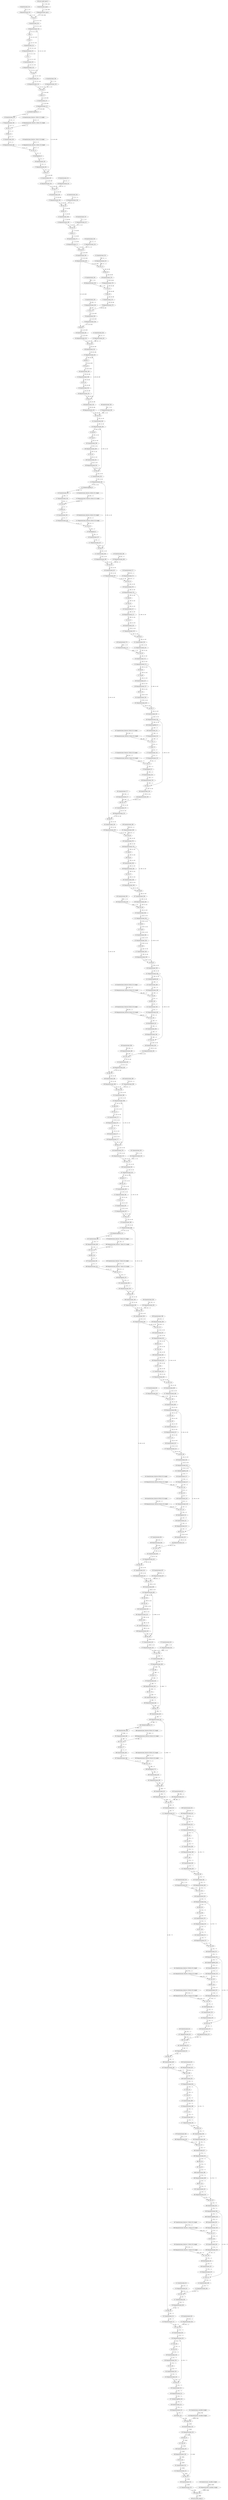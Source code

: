 strict digraph  {
"0 QuantizeLinear_535" [id=0, type=QuantizeLinear];
"1 DequantizeLinear_535" [id=1, type=DequantizeLinear];
"2 QuantizeLinear_input.1" [id=2, type=QuantizeLinear];
"3 DequantizeLinear_input.1" [id=3, type=DequantizeLinear];
"4 Conv_0" [id=4, type=Conv];
"5 QuantizeLinear_534" [id=5, type=QuantizeLinear];
"6 DequantizeLinear_534" [id=6, type=DequantizeLinear];
"7 Add_2" [id=7, type=Add];
"8 Clip_5" [id=8, type=Clip];
"9 QuantizeLinear_251" [id=9, type=QuantizeLinear];
"10 DequantizeLinear_251" [id=10, type=DequantizeLinear];
"11 Div_7" [id=11, type=Div];
"12 QuantizeLinear_253" [id=12, type=QuantizeLinear];
"13 DequantizeLinear_253" [id=13, type=DequantizeLinear];
"14 Mul_8" [id=14, type=Mul];
"15 QuantizeLinear_538" [id=15, type=QuantizeLinear];
"16 DequantizeLinear_538" [id=16, type=DequantizeLinear];
"17 QuantizeLinear_254" [id=17, type=QuantizeLinear];
"18 DequantizeLinear_254" [id=18, type=DequantizeLinear];
"19 Conv_9" [id=19, type=Conv];
"20 Relu_10" [id=20, type=Relu];
"21 QuantizeLinear_257" [id=21, type=QuantizeLinear];
"22 DequantizeLinear_257" [id=22, type=DequantizeLinear];
"23 GlobalAveragePool_11" [id=23, type=GlobalAveragePool];
"24 QuantizeLinear_features.1.block.1.fc1.weight" [id=24, type=QuantizeLinear];
"25 DequantizeLinear_features.1.block.1.fc1.weight" [id=25, type=DequantizeLinear];
"26 QuantizeLinear_258" [id=26, type=QuantizeLinear];
"27 DequantizeLinear_258" [id=27, type=DequantizeLinear];
"28 Conv_12" [id=28, type=Conv];
"29 Relu_13" [id=29, type=Relu];
"30 QuantizeLinear_features.1.block.1.fc2.weight" [id=30, type=QuantizeLinear];
"31 DequantizeLinear_features.1.block.1.fc2.weight" [id=31, type=DequantizeLinear];
"32 QuantizeLinear_260" [id=32, type=QuantizeLinear];
"33 DequantizeLinear_260" [id=33, type=DequantizeLinear];
"34 Conv_14" [id=34, type=Conv];
"35 HardSigmoid_15" [id=35, type=HardSigmoid];
"36 QuantizeLinear_262" [id=36, type=QuantizeLinear];
"37 DequantizeLinear_262" [id=37, type=DequantizeLinear];
"38 Mul_16" [id=38, type=Mul];
"39 QuantizeLinear_541" [id=39, type=QuantizeLinear];
"40 DequantizeLinear_541" [id=40, type=DequantizeLinear];
"41 QuantizeLinear_263" [id=41, type=QuantizeLinear];
"42 DequantizeLinear_263" [id=42, type=DequantizeLinear];
"43 Conv_17" [id=43, type=Conv];
"44 QuantizeLinear_544" [id=44, type=QuantizeLinear];
"45 DequantizeLinear_544" [id=45, type=DequantizeLinear];
"46 QuantizeLinear_540" [id=46, type=QuantizeLinear];
"47 DequantizeLinear_540" [id=47, type=DequantizeLinear];
"48 Conv_18" [id=48, type=Conv];
"49 Relu_19" [id=49, type=Relu];
"50 QuantizeLinear_547" [id=50, type=QuantizeLinear];
"51 DequantizeLinear_547" [id=51, type=DequantizeLinear];
"52 QuantizeLinear_268" [id=52, type=QuantizeLinear];
"53 DequantizeLinear_268" [id=53, type=DequantizeLinear];
"54 Conv_20" [id=54, type=Conv];
"55 Relu_21" [id=55, type=Relu];
"56 QuantizeLinear_550" [id=56, type=QuantizeLinear];
"57 DequantizeLinear_550" [id=57, type=DequantizeLinear];
"58 QuantizeLinear_271" [id=58, type=QuantizeLinear];
"59 DequantizeLinear_271" [id=59, type=DequantizeLinear];
"60 Conv_22" [id=60, type=Conv];
"61 QuantizeLinear_553" [id=61, type=QuantizeLinear];
"62 DequantizeLinear_553" [id=62, type=DequantizeLinear];
"63 QuantizeLinear_549" [id=63, type=QuantizeLinear];
"64 DequantizeLinear_549" [id=64, type=DequantizeLinear];
"65 Conv_23" [id=65, type=Conv];
"66 Relu_24" [id=66, type=Relu];
"67 QuantizeLinear_556" [id=67, type=QuantizeLinear];
"68 DequantizeLinear_556" [id=68, type=DequantizeLinear];
"69 QuantizeLinear_276" [id=69, type=QuantizeLinear];
"70 DequantizeLinear_276" [id=70, type=DequantizeLinear];
"71 Conv_25" [id=71, type=Conv];
"72 Relu_26" [id=72, type=Relu];
"73 QuantizeLinear_559" [id=73, type=QuantizeLinear];
"74 DequantizeLinear_559" [id=74, type=DequantizeLinear];
"75 QuantizeLinear_279" [id=75, type=QuantizeLinear];
"76 DequantizeLinear_279" [id=76, type=DequantizeLinear];
"77 Conv_27" [id=77, type=Conv];
"78 QuantizeLinear_558" [id=78, type=QuantizeLinear];
"79 DequantizeLinear_558" [id=79, type=DequantizeLinear];
"80 Add_28" [id=80, type=Add];
"81 QuantizeLinear_562" [id=81, type=QuantizeLinear];
"82 DequantizeLinear_562" [id=82, type=DequantizeLinear];
"83 QuantizeLinear_282" [id=83, type=QuantizeLinear];
"84 DequantizeLinear_282" [id=84, type=DequantizeLinear];
"85 Conv_29" [id=85, type=Conv];
"86 QuantizeLinear_561" [id=86, type=QuantizeLinear];
"87 DequantizeLinear_561" [id=87, type=DequantizeLinear];
"88 Add_31" [id=88, type=Add];
"89 Clip_34" [id=89, type=Clip];
"90 QuantizeLinear_289" [id=90, type=QuantizeLinear];
"91 DequantizeLinear_289" [id=91, type=DequantizeLinear];
"92 Div_36" [id=92, type=Div];
"93 QuantizeLinear_291" [id=93, type=QuantizeLinear];
"94 DequantizeLinear_291" [id=94, type=DequantizeLinear];
"95 Mul_37" [id=95, type=Mul];
"96 QuantizeLinear_565" [id=96, type=QuantizeLinear];
"97 DequantizeLinear_565" [id=97, type=DequantizeLinear];
"98 QuantizeLinear_292" [id=98, type=QuantizeLinear];
"99 DequantizeLinear_292" [id=99, type=DequantizeLinear];
"100 Conv_38" [id=100, type=Conv];
"101 QuantizeLinear_564" [id=101, type=QuantizeLinear];
"102 DequantizeLinear_564" [id=102, type=DequantizeLinear];
"103 Add_40" [id=103, type=Add];
"104 Clip_43" [id=104, type=Clip];
"105 QuantizeLinear_299" [id=105, type=QuantizeLinear];
"106 DequantizeLinear_299" [id=106, type=DequantizeLinear];
"107 Div_45" [id=107, type=Div];
"108 QuantizeLinear_301" [id=108, type=QuantizeLinear];
"109 DequantizeLinear_301" [id=109, type=DequantizeLinear];
"110 Mul_46" [id=110, type=Mul];
"111 QuantizeLinear_302" [id=111, type=QuantizeLinear];
"112 DequantizeLinear_302" [id=112, type=DequantizeLinear];
"113 GlobalAveragePool_47" [id=113, type=GlobalAveragePool];
"114 QuantizeLinear_features.4.block.2.fc1.weight" [id=114, type=QuantizeLinear];
"115 DequantizeLinear_features.4.block.2.fc1.weight" [id=115, type=DequantizeLinear];
"116 QuantizeLinear_303" [id=116, type=QuantizeLinear];
"117 DequantizeLinear_303" [id=117, type=DequantizeLinear];
"118 Conv_48" [id=118, type=Conv];
"119 Relu_49" [id=119, type=Relu];
"120 QuantizeLinear_features.4.block.2.fc2.weight" [id=120, type=QuantizeLinear];
"121 DequantizeLinear_features.4.block.2.fc2.weight" [id=121, type=DequantizeLinear];
"122 QuantizeLinear_305" [id=122, type=QuantizeLinear];
"123 DequantizeLinear_305" [id=123, type=DequantizeLinear];
"124 Conv_50" [id=124, type=Conv];
"125 HardSigmoid_51" [id=125, type=HardSigmoid];
"126 QuantizeLinear_307" [id=126, type=QuantizeLinear];
"127 DequantizeLinear_307" [id=127, type=DequantizeLinear];
"128 Mul_52" [id=128, type=Mul];
"129 QuantizeLinear_568" [id=129, type=QuantizeLinear];
"130 DequantizeLinear_568" [id=130, type=DequantizeLinear];
"131 QuantizeLinear_308" [id=131, type=QuantizeLinear];
"132 DequantizeLinear_308" [id=132, type=DequantizeLinear];
"133 Conv_53" [id=133, type=Conv];
"134 QuantizeLinear_571" [id=134, type=QuantizeLinear];
"135 DequantizeLinear_571" [id=135, type=DequantizeLinear];
"136 QuantizeLinear_567" [id=136, type=QuantizeLinear];
"137 DequantizeLinear_567" [id=137, type=DequantizeLinear];
"138 Conv_54" [id=138, type=Conv];
"139 QuantizeLinear_570" [id=139, type=QuantizeLinear];
"140 DequantizeLinear_570" [id=140, type=DequantizeLinear];
"141 Add_56" [id=141, type=Add];
"142 Clip_59" [id=142, type=Clip];
"143 QuantizeLinear_317" [id=143, type=QuantizeLinear];
"144 DequantizeLinear_317" [id=144, type=DequantizeLinear];
"145 Div_61" [id=145, type=Div];
"146 QuantizeLinear_319" [id=146, type=QuantizeLinear];
"147 DequantizeLinear_319" [id=147, type=DequantizeLinear];
"148 Mul_62" [id=148, type=Mul];
"149 QuantizeLinear_574" [id=149, type=QuantizeLinear];
"150 DequantizeLinear_574" [id=150, type=DequantizeLinear];
"151 QuantizeLinear_320" [id=151, type=QuantizeLinear];
"152 DequantizeLinear_320" [id=152, type=DequantizeLinear];
"153 Conv_63" [id=153, type=Conv];
"154 QuantizeLinear_573" [id=154, type=QuantizeLinear];
"155 DequantizeLinear_573" [id=155, type=DequantizeLinear];
"156 Add_65" [id=156, type=Add];
"157 Clip_68" [id=157, type=Clip];
"158 QuantizeLinear_327" [id=158, type=QuantizeLinear];
"159 DequantizeLinear_327" [id=159, type=DequantizeLinear];
"160 Div_70" [id=160, type=Div];
"161 QuantizeLinear_329" [id=161, type=QuantizeLinear];
"162 DequantizeLinear_329" [id=162, type=DequantizeLinear];
"163 Mul_71" [id=163, type=Mul];
"164 QuantizeLinear_330" [id=164, type=QuantizeLinear];
"165 DequantizeLinear_330" [id=165, type=DequantizeLinear];
"166 GlobalAveragePool_72" [id=166, type=GlobalAveragePool];
"167 QuantizeLinear_features.5.block.2.fc1.weight" [id=167, type=QuantizeLinear];
"168 DequantizeLinear_features.5.block.2.fc1.weight" [id=168, type=DequantizeLinear];
"169 QuantizeLinear_331" [id=169, type=QuantizeLinear];
"170 DequantizeLinear_331" [id=170, type=DequantizeLinear];
"171 Conv_73" [id=171, type=Conv];
"172 Relu_74" [id=172, type=Relu];
"173 QuantizeLinear_features.5.block.2.fc2.weight" [id=173, type=QuantizeLinear];
"174 DequantizeLinear_features.5.block.2.fc2.weight" [id=174, type=DequantizeLinear];
"175 QuantizeLinear_333" [id=175, type=QuantizeLinear];
"176 DequantizeLinear_333" [id=176, type=DequantizeLinear];
"177 Conv_75" [id=177, type=Conv];
"178 HardSigmoid_76" [id=178, type=HardSigmoid];
"179 QuantizeLinear_335" [id=179, type=QuantizeLinear];
"180 DequantizeLinear_335" [id=180, type=DequantizeLinear];
"181 Mul_77" [id=181, type=Mul];
"182 QuantizeLinear_577" [id=182, type=QuantizeLinear];
"183 DequantizeLinear_577" [id=183, type=DequantizeLinear];
"184 QuantizeLinear_336" [id=184, type=QuantizeLinear];
"185 DequantizeLinear_336" [id=185, type=DequantizeLinear];
"186 Conv_78" [id=186, type=Conv];
"187 QuantizeLinear_576" [id=187, type=QuantizeLinear];
"188 DequantizeLinear_576" [id=188, type=DequantizeLinear];
"189 Add_79" [id=189, type=Add];
"190 QuantizeLinear_580" [id=190, type=QuantizeLinear];
"191 DequantizeLinear_580" [id=191, type=DequantizeLinear];
"192 QuantizeLinear_339" [id=192, type=QuantizeLinear];
"193 DequantizeLinear_339" [id=193, type=DequantizeLinear];
"194 Conv_80" [id=194, type=Conv];
"195 QuantizeLinear_579" [id=195, type=QuantizeLinear];
"196 DequantizeLinear_579" [id=196, type=DequantizeLinear];
"197 Add_82" [id=197, type=Add];
"198 Clip_85" [id=198, type=Clip];
"199 QuantizeLinear_346" [id=199, type=QuantizeLinear];
"200 DequantizeLinear_346" [id=200, type=DequantizeLinear];
"201 Div_87" [id=201, type=Div];
"202 QuantizeLinear_348" [id=202, type=QuantizeLinear];
"203 DequantizeLinear_348" [id=203, type=DequantizeLinear];
"204 Mul_88" [id=204, type=Mul];
"205 QuantizeLinear_583" [id=205, type=QuantizeLinear];
"206 DequantizeLinear_583" [id=206, type=DequantizeLinear];
"207 QuantizeLinear_349" [id=207, type=QuantizeLinear];
"208 DequantizeLinear_349" [id=208, type=DequantizeLinear];
"209 Conv_89" [id=209, type=Conv];
"210 QuantizeLinear_582" [id=210, type=QuantizeLinear];
"211 DequantizeLinear_582" [id=211, type=DequantizeLinear];
"212 Add_91" [id=212, type=Add];
"213 Clip_94" [id=213, type=Clip];
"214 QuantizeLinear_356" [id=214, type=QuantizeLinear];
"215 DequantizeLinear_356" [id=215, type=DequantizeLinear];
"216 Div_96" [id=216, type=Div];
"217 QuantizeLinear_358" [id=217, type=QuantizeLinear];
"218 DequantizeLinear_358" [id=218, type=DequantizeLinear];
"219 Mul_97" [id=219, type=Mul];
"220 QuantizeLinear_359" [id=220, type=QuantizeLinear];
"221 DequantizeLinear_359" [id=221, type=DequantizeLinear];
"222 GlobalAveragePool_98" [id=222, type=GlobalAveragePool];
"223 QuantizeLinear_features.6.block.2.fc1.weight" [id=223, type=QuantizeLinear];
"224 DequantizeLinear_features.6.block.2.fc1.weight" [id=224, type=DequantizeLinear];
"225 QuantizeLinear_360" [id=225, type=QuantizeLinear];
"226 DequantizeLinear_360" [id=226, type=DequantizeLinear];
"227 Conv_99" [id=227, type=Conv];
"228 Relu_100" [id=228, type=Relu];
"229 QuantizeLinear_features.6.block.2.fc2.weight" [id=229, type=QuantizeLinear];
"230 DequantizeLinear_features.6.block.2.fc2.weight" [id=230, type=DequantizeLinear];
"231 QuantizeLinear_362" [id=231, type=QuantizeLinear];
"232 DequantizeLinear_362" [id=232, type=DequantizeLinear];
"233 Conv_101" [id=233, type=Conv];
"234 HardSigmoid_102" [id=234, type=HardSigmoid];
"235 QuantizeLinear_364" [id=235, type=QuantizeLinear];
"236 DequantizeLinear_364" [id=236, type=DequantizeLinear];
"237 Mul_103" [id=237, type=Mul];
"238 QuantizeLinear_586" [id=238, type=QuantizeLinear];
"239 DequantizeLinear_586" [id=239, type=DequantizeLinear];
"240 QuantizeLinear_365" [id=240, type=QuantizeLinear];
"241 DequantizeLinear_365" [id=241, type=DequantizeLinear];
"242 Conv_104" [id=242, type=Conv];
"243 QuantizeLinear_585" [id=243, type=QuantizeLinear];
"244 DequantizeLinear_585" [id=244, type=DequantizeLinear];
"245 Add_105" [id=245, type=Add];
"246 QuantizeLinear_589" [id=246, type=QuantizeLinear];
"247 DequantizeLinear_589" [id=247, type=DequantizeLinear];
"248 QuantizeLinear_368" [id=248, type=QuantizeLinear];
"249 DequantizeLinear_368" [id=249, type=DequantizeLinear];
"250 Conv_106" [id=250, type=Conv];
"251 QuantizeLinear_588" [id=251, type=QuantizeLinear];
"252 DequantizeLinear_588" [id=252, type=DequantizeLinear];
"253 Add_108" [id=253, type=Add];
"254 Clip_111" [id=254, type=Clip];
"255 QuantizeLinear_375" [id=255, type=QuantizeLinear];
"256 DequantizeLinear_375" [id=256, type=DequantizeLinear];
"257 Div_113" [id=257, type=Div];
"258 QuantizeLinear_377" [id=258, type=QuantizeLinear];
"259 DequantizeLinear_377" [id=259, type=DequantizeLinear];
"260 Mul_114" [id=260, type=Mul];
"261 QuantizeLinear_592" [id=261, type=QuantizeLinear];
"262 DequantizeLinear_592" [id=262, type=DequantizeLinear];
"263 QuantizeLinear_378" [id=263, type=QuantizeLinear];
"264 DequantizeLinear_378" [id=264, type=DequantizeLinear];
"265 Conv_115" [id=265, type=Conv];
"266 QuantizeLinear_591" [id=266, type=QuantizeLinear];
"267 DequantizeLinear_591" [id=267, type=DequantizeLinear];
"268 Add_117" [id=268, type=Add];
"269 Clip_120" [id=269, type=Clip];
"270 QuantizeLinear_385" [id=270, type=QuantizeLinear];
"271 DequantizeLinear_385" [id=271, type=DequantizeLinear];
"272 Div_122" [id=272, type=Div];
"273 QuantizeLinear_387" [id=273, type=QuantizeLinear];
"274 DequantizeLinear_387" [id=274, type=DequantizeLinear];
"275 Mul_123" [id=275, type=Mul];
"276 QuantizeLinear_388" [id=276, type=QuantizeLinear];
"277 DequantizeLinear_388" [id=277, type=DequantizeLinear];
"278 GlobalAveragePool_124" [id=278, type=GlobalAveragePool];
"279 QuantizeLinear_features.7.block.2.fc1.weight" [id=279, type=QuantizeLinear];
"280 DequantizeLinear_features.7.block.2.fc1.weight" [id=280, type=DequantizeLinear];
"281 QuantizeLinear_389" [id=281, type=QuantizeLinear];
"282 DequantizeLinear_389" [id=282, type=DequantizeLinear];
"283 Conv_125" [id=283, type=Conv];
"284 Relu_126" [id=284, type=Relu];
"285 QuantizeLinear_features.7.block.2.fc2.weight" [id=285, type=QuantizeLinear];
"286 DequantizeLinear_features.7.block.2.fc2.weight" [id=286, type=DequantizeLinear];
"287 QuantizeLinear_391" [id=287, type=QuantizeLinear];
"288 DequantizeLinear_391" [id=288, type=DequantizeLinear];
"289 Conv_127" [id=289, type=Conv];
"290 HardSigmoid_128" [id=290, type=HardSigmoid];
"291 QuantizeLinear_393" [id=291, type=QuantizeLinear];
"292 DequantizeLinear_393" [id=292, type=DequantizeLinear];
"293 Mul_129" [id=293, type=Mul];
"294 QuantizeLinear_595" [id=294, type=QuantizeLinear];
"295 DequantizeLinear_595" [id=295, type=DequantizeLinear];
"296 QuantizeLinear_394" [id=296, type=QuantizeLinear];
"297 DequantizeLinear_394" [id=297, type=DequantizeLinear];
"298 Conv_130" [id=298, type=Conv];
"299 QuantizeLinear_598" [id=299, type=QuantizeLinear];
"300 DequantizeLinear_598" [id=300, type=DequantizeLinear];
"301 QuantizeLinear_594" [id=301, type=QuantizeLinear];
"302 DequantizeLinear_594" [id=302, type=DequantizeLinear];
"303 Conv_131" [id=303, type=Conv];
"304 QuantizeLinear_597" [id=304, type=QuantizeLinear];
"305 DequantizeLinear_597" [id=305, type=DequantizeLinear];
"306 Add_133" [id=306, type=Add];
"307 Clip_136" [id=307, type=Clip];
"308 QuantizeLinear_403" [id=308, type=QuantizeLinear];
"309 DequantizeLinear_403" [id=309, type=DequantizeLinear];
"310 Div_138" [id=310, type=Div];
"311 QuantizeLinear_405" [id=311, type=QuantizeLinear];
"312 DequantizeLinear_405" [id=312, type=DequantizeLinear];
"313 Mul_139" [id=313, type=Mul];
"314 QuantizeLinear_601" [id=314, type=QuantizeLinear];
"315 DequantizeLinear_601" [id=315, type=DequantizeLinear];
"316 QuantizeLinear_406" [id=316, type=QuantizeLinear];
"317 DequantizeLinear_406" [id=317, type=DequantizeLinear];
"318 Conv_140" [id=318, type=Conv];
"319 QuantizeLinear_600" [id=319, type=QuantizeLinear];
"320 DequantizeLinear_600" [id=320, type=DequantizeLinear];
"321 Add_142" [id=321, type=Add];
"322 Clip_145" [id=322, type=Clip];
"323 QuantizeLinear_413" [id=323, type=QuantizeLinear];
"324 DequantizeLinear_413" [id=324, type=DequantizeLinear];
"325 Div_147" [id=325, type=Div];
"326 QuantizeLinear_415" [id=326, type=QuantizeLinear];
"327 DequantizeLinear_415" [id=327, type=DequantizeLinear];
"328 Mul_148" [id=328, type=Mul];
"329 QuantizeLinear_416" [id=329, type=QuantizeLinear];
"330 DequantizeLinear_416" [id=330, type=DequantizeLinear];
"331 GlobalAveragePool_149" [id=331, type=GlobalAveragePool];
"332 QuantizeLinear_features.8.block.2.fc1.weight" [id=332, type=QuantizeLinear];
"333 DequantizeLinear_features.8.block.2.fc1.weight" [id=333, type=DequantizeLinear];
"334 QuantizeLinear_417" [id=334, type=QuantizeLinear];
"335 DequantizeLinear_417" [id=335, type=DequantizeLinear];
"336 Conv_150" [id=336, type=Conv];
"337 Relu_151" [id=337, type=Relu];
"338 QuantizeLinear_features.8.block.2.fc2.weight" [id=338, type=QuantizeLinear];
"339 DequantizeLinear_features.8.block.2.fc2.weight" [id=339, type=DequantizeLinear];
"340 QuantizeLinear_419" [id=340, type=QuantizeLinear];
"341 DequantizeLinear_419" [id=341, type=DequantizeLinear];
"342 Conv_152" [id=342, type=Conv];
"343 HardSigmoid_153" [id=343, type=HardSigmoid];
"344 QuantizeLinear_421" [id=344, type=QuantizeLinear];
"345 DequantizeLinear_421" [id=345, type=DequantizeLinear];
"346 Mul_154" [id=346, type=Mul];
"347 QuantizeLinear_604" [id=347, type=QuantizeLinear];
"348 DequantizeLinear_604" [id=348, type=DequantizeLinear];
"349 QuantizeLinear_422" [id=349, type=QuantizeLinear];
"350 DequantizeLinear_422" [id=350, type=DequantizeLinear];
"351 Conv_155" [id=351, type=Conv];
"352 QuantizeLinear_603" [id=352, type=QuantizeLinear];
"353 DequantizeLinear_603" [id=353, type=DequantizeLinear];
"354 Add_156" [id=354, type=Add];
"355 QuantizeLinear_607" [id=355, type=QuantizeLinear];
"356 DequantizeLinear_607" [id=356, type=DequantizeLinear];
"357 QuantizeLinear_425" [id=357, type=QuantizeLinear];
"358 DequantizeLinear_425" [id=358, type=DequantizeLinear];
"359 Conv_157" [id=359, type=Conv];
"360 QuantizeLinear_606" [id=360, type=QuantizeLinear];
"361 DequantizeLinear_606" [id=361, type=DequantizeLinear];
"362 Add_159" [id=362, type=Add];
"363 Clip_162" [id=363, type=Clip];
"364 QuantizeLinear_432" [id=364, type=QuantizeLinear];
"365 DequantizeLinear_432" [id=365, type=DequantizeLinear];
"366 Div_164" [id=366, type=Div];
"367 QuantizeLinear_434" [id=367, type=QuantizeLinear];
"368 DequantizeLinear_434" [id=368, type=DequantizeLinear];
"369 Mul_165" [id=369, type=Mul];
"370 QuantizeLinear_610" [id=370, type=QuantizeLinear];
"371 DequantizeLinear_610" [id=371, type=DequantizeLinear];
"372 QuantizeLinear_435" [id=372, type=QuantizeLinear];
"373 DequantizeLinear_435" [id=373, type=DequantizeLinear];
"374 Conv_166" [id=374, type=Conv];
"375 QuantizeLinear_609" [id=375, type=QuantizeLinear];
"376 DequantizeLinear_609" [id=376, type=DequantizeLinear];
"377 Add_168" [id=377, type=Add];
"378 Clip_171" [id=378, type=Clip];
"379 QuantizeLinear_442" [id=379, type=QuantizeLinear];
"380 DequantizeLinear_442" [id=380, type=DequantizeLinear];
"381 Div_173" [id=381, type=Div];
"382 QuantizeLinear_444" [id=382, type=QuantizeLinear];
"383 DequantizeLinear_444" [id=383, type=DequantizeLinear];
"384 Mul_174" [id=384, type=Mul];
"385 QuantizeLinear_445" [id=385, type=QuantizeLinear];
"386 DequantizeLinear_445" [id=386, type=DequantizeLinear];
"387 GlobalAveragePool_175" [id=387, type=GlobalAveragePool];
"388 QuantizeLinear_features.9.block.2.fc1.weight" [id=388, type=QuantizeLinear];
"389 DequantizeLinear_features.9.block.2.fc1.weight" [id=389, type=DequantizeLinear];
"390 QuantizeLinear_446" [id=390, type=QuantizeLinear];
"391 DequantizeLinear_446" [id=391, type=DequantizeLinear];
"392 Conv_176" [id=392, type=Conv];
"393 Relu_177" [id=393, type=Relu];
"394 QuantizeLinear_features.9.block.2.fc2.weight" [id=394, type=QuantizeLinear];
"395 DequantizeLinear_features.9.block.2.fc2.weight" [id=395, type=DequantizeLinear];
"396 QuantizeLinear_448" [id=396, type=QuantizeLinear];
"397 DequantizeLinear_448" [id=397, type=DequantizeLinear];
"398 Conv_178" [id=398, type=Conv];
"399 HardSigmoid_179" [id=399, type=HardSigmoid];
"400 QuantizeLinear_450" [id=400, type=QuantizeLinear];
"401 DequantizeLinear_450" [id=401, type=DequantizeLinear];
"402 Mul_180" [id=402, type=Mul];
"403 QuantizeLinear_613" [id=403, type=QuantizeLinear];
"404 DequantizeLinear_613" [id=404, type=DequantizeLinear];
"405 QuantizeLinear_451" [id=405, type=QuantizeLinear];
"406 DequantizeLinear_451" [id=406, type=DequantizeLinear];
"407 Conv_181" [id=407, type=Conv];
"408 QuantizeLinear_616" [id=408, type=QuantizeLinear];
"409 DequantizeLinear_616" [id=409, type=DequantizeLinear];
"410 QuantizeLinear_612" [id=410, type=QuantizeLinear];
"411 DequantizeLinear_612" [id=411, type=DequantizeLinear];
"412 Conv_182" [id=412, type=Conv];
"413 QuantizeLinear_615" [id=413, type=QuantizeLinear];
"414 DequantizeLinear_615" [id=414, type=DequantizeLinear];
"415 Add_184" [id=415, type=Add];
"416 Clip_187" [id=416, type=Clip];
"417 QuantizeLinear_460" [id=417, type=QuantizeLinear];
"418 DequantizeLinear_460" [id=418, type=DequantizeLinear];
"419 Div_189" [id=419, type=Div];
"420 QuantizeLinear_462" [id=420, type=QuantizeLinear];
"421 DequantizeLinear_462" [id=421, type=DequantizeLinear];
"422 Mul_190" [id=422, type=Mul];
"423 QuantizeLinear_619" [id=423, type=QuantizeLinear];
"424 DequantizeLinear_619" [id=424, type=DequantizeLinear];
"425 QuantizeLinear_463" [id=425, type=QuantizeLinear];
"426 DequantizeLinear_463" [id=426, type=DequantizeLinear];
"427 Conv_191" [id=427, type=Conv];
"428 QuantizeLinear_618" [id=428, type=QuantizeLinear];
"429 DequantizeLinear_618" [id=429, type=DequantizeLinear];
"430 Add_193" [id=430, type=Add];
"431 Clip_196" [id=431, type=Clip];
"432 QuantizeLinear_470" [id=432, type=QuantizeLinear];
"433 DequantizeLinear_470" [id=433, type=DequantizeLinear];
"434 Div_198" [id=434, type=Div];
"435 QuantizeLinear_472" [id=435, type=QuantizeLinear];
"436 DequantizeLinear_472" [id=436, type=DequantizeLinear];
"437 Mul_199" [id=437, type=Mul];
"438 QuantizeLinear_473" [id=438, type=QuantizeLinear];
"439 DequantizeLinear_473" [id=439, type=DequantizeLinear];
"440 GlobalAveragePool_200" [id=440, type=GlobalAveragePool];
"441 QuantizeLinear_features.10.block.2.fc1.weight" [id=441, type=QuantizeLinear];
"442 DequantizeLinear_features.10.block.2.fc1.weight" [id=442, type=DequantizeLinear];
"443 QuantizeLinear_474" [id=443, type=QuantizeLinear];
"444 DequantizeLinear_474" [id=444, type=DequantizeLinear];
"445 Conv_201" [id=445, type=Conv];
"446 Relu_202" [id=446, type=Relu];
"447 QuantizeLinear_features.10.block.2.fc2.weight" [id=447, type=QuantizeLinear];
"448 DequantizeLinear_features.10.block.2.fc2.weight" [id=448, type=DequantizeLinear];
"449 QuantizeLinear_476" [id=449, type=QuantizeLinear];
"450 DequantizeLinear_476" [id=450, type=DequantizeLinear];
"451 Conv_203" [id=451, type=Conv];
"452 HardSigmoid_204" [id=452, type=HardSigmoid];
"453 QuantizeLinear_478" [id=453, type=QuantizeLinear];
"454 DequantizeLinear_478" [id=454, type=DequantizeLinear];
"455 Mul_205" [id=455, type=Mul];
"456 QuantizeLinear_622" [id=456, type=QuantizeLinear];
"457 DequantizeLinear_622" [id=457, type=DequantizeLinear];
"458 QuantizeLinear_479" [id=458, type=QuantizeLinear];
"459 DequantizeLinear_479" [id=459, type=DequantizeLinear];
"460 Conv_206" [id=460, type=Conv];
"461 QuantizeLinear_621" [id=461, type=QuantizeLinear];
"462 DequantizeLinear_621" [id=462, type=DequantizeLinear];
"463 Add_207" [id=463, type=Add];
"464 QuantizeLinear_625" [id=464, type=QuantizeLinear];
"465 DequantizeLinear_625" [id=465, type=DequantizeLinear];
"466 QuantizeLinear_482" [id=466, type=QuantizeLinear];
"467 DequantizeLinear_482" [id=467, type=DequantizeLinear];
"468 Conv_208" [id=468, type=Conv];
"469 QuantizeLinear_624" [id=469, type=QuantizeLinear];
"470 DequantizeLinear_624" [id=470, type=DequantizeLinear];
"471 Add_210" [id=471, type=Add];
"472 Clip_213" [id=472, type=Clip];
"473 QuantizeLinear_489" [id=473, type=QuantizeLinear];
"474 DequantizeLinear_489" [id=474, type=DequantizeLinear];
"475 Div_215" [id=475, type=Div];
"476 QuantizeLinear_491" [id=476, type=QuantizeLinear];
"477 DequantizeLinear_491" [id=477, type=DequantizeLinear];
"478 Mul_216" [id=478, type=Mul];
"479 QuantizeLinear_628" [id=479, type=QuantizeLinear];
"480 DequantizeLinear_628" [id=480, type=DequantizeLinear];
"481 QuantizeLinear_492" [id=481, type=QuantizeLinear];
"482 DequantizeLinear_492" [id=482, type=DequantizeLinear];
"483 Conv_217" [id=483, type=Conv];
"484 QuantizeLinear_627" [id=484, type=QuantizeLinear];
"485 DequantizeLinear_627" [id=485, type=DequantizeLinear];
"486 Add_219" [id=486, type=Add];
"487 Clip_222" [id=487, type=Clip];
"488 QuantizeLinear_499" [id=488, type=QuantizeLinear];
"489 DequantizeLinear_499" [id=489, type=DequantizeLinear];
"490 Div_224" [id=490, type=Div];
"491 QuantizeLinear_501" [id=491, type=QuantizeLinear];
"492 DequantizeLinear_501" [id=492, type=DequantizeLinear];
"493 Mul_225" [id=493, type=Mul];
"494 QuantizeLinear_502" [id=494, type=QuantizeLinear];
"495 DequantizeLinear_502" [id=495, type=DequantizeLinear];
"496 GlobalAveragePool_226" [id=496, type=GlobalAveragePool];
"497 QuantizeLinear_features.11.block.2.fc1.weight" [id=497, type=QuantizeLinear];
"498 DequantizeLinear_features.11.block.2.fc1.weight" [id=498, type=DequantizeLinear];
"499 QuantizeLinear_503" [id=499, type=QuantizeLinear];
"500 DequantizeLinear_503" [id=500, type=DequantizeLinear];
"501 Conv_227" [id=501, type=Conv];
"502 Relu_228" [id=502, type=Relu];
"503 QuantizeLinear_features.11.block.2.fc2.weight" [id=503, type=QuantizeLinear];
"504 DequantizeLinear_features.11.block.2.fc2.weight" [id=504, type=DequantizeLinear];
"505 QuantizeLinear_505" [id=505, type=QuantizeLinear];
"506 DequantizeLinear_505" [id=506, type=DequantizeLinear];
"507 Conv_229" [id=507, type=Conv];
"508 HardSigmoid_230" [id=508, type=HardSigmoid];
"509 QuantizeLinear_507" [id=509, type=QuantizeLinear];
"510 DequantizeLinear_507" [id=510, type=DequantizeLinear];
"511 Mul_231" [id=511, type=Mul];
"512 QuantizeLinear_631" [id=512, type=QuantizeLinear];
"513 DequantizeLinear_631" [id=513, type=DequantizeLinear];
"514 QuantizeLinear_508" [id=514, type=QuantizeLinear];
"515 DequantizeLinear_508" [id=515, type=DequantizeLinear];
"516 Conv_232" [id=516, type=Conv];
"517 QuantizeLinear_630" [id=517, type=QuantizeLinear];
"518 DequantizeLinear_630" [id=518, type=DequantizeLinear];
"519 Add_233" [id=519, type=Add];
"520 QuantizeLinear_634" [id=520, type=QuantizeLinear];
"521 DequantizeLinear_634" [id=521, type=DequantizeLinear];
"522 QuantizeLinear_511" [id=522, type=QuantizeLinear];
"523 DequantizeLinear_511" [id=523, type=DequantizeLinear];
"524 Conv_234" [id=524, type=Conv];
"525 QuantizeLinear_633" [id=525, type=QuantizeLinear];
"526 DequantizeLinear_633" [id=526, type=DequantizeLinear];
"527 Add_236" [id=527, type=Add];
"528 Clip_239" [id=528, type=Clip];
"529 QuantizeLinear_518" [id=529, type=QuantizeLinear];
"530 DequantizeLinear_518" [id=530, type=DequantizeLinear];
"531 Div_241" [id=531, type=Div];
"532 QuantizeLinear_520" [id=532, type=QuantizeLinear];
"533 DequantizeLinear_520" [id=533, type=DequantizeLinear];
"534 Mul_242" [id=534, type=Mul];
"535 QuantizeLinear_521" [id=535, type=QuantizeLinear];
"536 DequantizeLinear_521" [id=536, type=DequantizeLinear];
"537 GlobalAveragePool_243" [id=537, type=GlobalAveragePool];
"538 QuantizeLinear_522" [id=538, type=QuantizeLinear];
"539 DequantizeLinear_522" [id=539, type=DequantizeLinear];
"540 Flatten_244" [id=540, type=Flatten];
"541 QuantizeLinear_classifier.0.weight" [id=541, type=QuantizeLinear];
"542 DequantizeLinear_classifier.0.weight" [id=542, type=DequantizeLinear];
"543 Gemm_245" [id=543, type=Gemm];
"544 QuantizeLinear_524" [id=544, type=QuantizeLinear];
"545 DequantizeLinear_524" [id=545, type=DequantizeLinear];
"546 Add_247" [id=546, type=Add];
"547 Clip_250" [id=547, type=Clip];
"548 QuantizeLinear_529" [id=548, type=QuantizeLinear];
"549 DequantizeLinear_529" [id=549, type=DequantizeLinear];
"550 Div_252" [id=550, type=Div];
"551 QuantizeLinear_531" [id=551, type=QuantizeLinear];
"552 DequantizeLinear_531" [id=552, type=DequantizeLinear];
"553 Mul_253" [id=553, type=Mul];
"554 QuantizeLinear_classifier.3.weight" [id=554, type=QuantizeLinear];
"555 DequantizeLinear_classifier.3.weight" [id=555, type=DequantizeLinear];
"556 QuantizeLinear_532" [id=556, type=QuantizeLinear];
"557 DequantizeLinear_532" [id=557, type=DequantizeLinear];
"558 Gemm_254" [id=558, type=Gemm];
"559 nncf_model_input_0" [id=559, type=nncf_model_input];
"560 nncf_model_output_0" [id=560, type=nncf_model_output];
"0 QuantizeLinear_535" -> "1 DequantizeLinear_535"  [label="[16, 3, 3, 3]", style=dashed];
"1 DequantizeLinear_535" -> "4 Conv_0"  [label="[16, 3, 3, 3]", style=solid];
"2 QuantizeLinear_input.1" -> "3 DequantizeLinear_input.1"  [label="[1, 3, 224, 224]", style=dashed];
"3 DequantizeLinear_input.1" -> "4 Conv_0"  [label="[1, 3, 224, 224]", style=solid];
"4 Conv_0" -> "5 QuantizeLinear_534"  [label="[1, 16, 112, 112]", style=solid];
"5 QuantizeLinear_534" -> "6 DequantizeLinear_534"  [label="[1, 16, 112, 112]", style=dashed];
"6 DequantizeLinear_534" -> "7 Add_2"  [label="[1, 16, 112, 112]", style=solid];
"6 DequantizeLinear_534" -> "14 Mul_8"  [label="[1, 16, 112, 112]", style=solid];
"7 Add_2" -> "8 Clip_5"  [label="[1, 16, 112, 112]", style=solid];
"8 Clip_5" -> "9 QuantizeLinear_251"  [label="[1, 16, 112, 112]", style=solid];
"9 QuantizeLinear_251" -> "10 DequantizeLinear_251"  [label="[1, 16, 112, 112]", style=dashed];
"10 DequantizeLinear_251" -> "11 Div_7"  [label="[1, 16, 112, 112]", style=solid];
"11 Div_7" -> "12 QuantizeLinear_253"  [label="[1, 16, 112, 112]", style=solid];
"12 QuantizeLinear_253" -> "13 DequantizeLinear_253"  [label="[1, 16, 112, 112]", style=dashed];
"13 DequantizeLinear_253" -> "14 Mul_8"  [label="[1, 16, 112, 112]", style=solid];
"14 Mul_8" -> "17 QuantizeLinear_254"  [label="[1, 16, 112, 112]", style=solid];
"15 QuantizeLinear_538" -> "16 DequantizeLinear_538"  [label="[16, 1, 3, 3]", style=dashed];
"16 DequantizeLinear_538" -> "19 Conv_9"  [label="[16, 1, 3, 3]", style=solid];
"17 QuantizeLinear_254" -> "18 DequantizeLinear_254"  [label="[1, 16, 112, 112]", style=dashed];
"18 DequantizeLinear_254" -> "19 Conv_9"  [label="[1, 16, 112, 112]", style=solid];
"19 Conv_9" -> "20 Relu_10"  [label="[1, 16, 56, 56]", style=solid];
"20 Relu_10" -> "21 QuantizeLinear_257"  [label="[1, 16, 56, 56]", style=solid];
"21 QuantizeLinear_257" -> "22 DequantizeLinear_257"  [label="[1, 16, 56, 56]", style=dashed];
"22 DequantizeLinear_257" -> "23 GlobalAveragePool_11"  [label="[1, 16, 56, 56]", style=solid];
"22 DequantizeLinear_257" -> "38 Mul_16"  [label="[1, 16, 56, 56]", style=solid];
"23 GlobalAveragePool_11" -> "26 QuantizeLinear_258"  [label="[1, 16, 1, 1]", style=solid];
"24 QuantizeLinear_features.1.block.1.fc1.weight" -> "25 DequantizeLinear_features.1.block.1.fc1.weight"  [label="[8, 16, 1, 1]", style=dashed];
"25 DequantizeLinear_features.1.block.1.fc1.weight" -> "28 Conv_12"  [label="[8, 16, 1, 1]", style=solid];
"26 QuantizeLinear_258" -> "27 DequantizeLinear_258"  [label="[1, 16, 1, 1]", style=dashed];
"27 DequantizeLinear_258" -> "28 Conv_12"  [label="[1, 16, 1, 1]", style=solid];
"28 Conv_12" -> "29 Relu_13"  [label="[1, 8, 1, 1]", style=solid];
"29 Relu_13" -> "32 QuantizeLinear_260"  [label="[1, 8, 1, 1]", style=solid];
"30 QuantizeLinear_features.1.block.1.fc2.weight" -> "31 DequantizeLinear_features.1.block.1.fc2.weight"  [label="[16, 8, 1, 1]", style=dashed];
"31 DequantizeLinear_features.1.block.1.fc2.weight" -> "34 Conv_14"  [label="[16, 8, 1, 1]", style=solid];
"32 QuantizeLinear_260" -> "33 DequantizeLinear_260"  [label="[1, 8, 1, 1]", style=dashed];
"33 DequantizeLinear_260" -> "34 Conv_14"  [label="[1, 8, 1, 1]", style=solid];
"34 Conv_14" -> "35 HardSigmoid_15"  [label="[1, 16, 1, 1]", style=solid];
"35 HardSigmoid_15" -> "36 QuantizeLinear_262"  [label="[1, 16, 1, 1]", style=solid];
"36 QuantizeLinear_262" -> "37 DequantizeLinear_262"  [label="[1, 16, 1, 1]", style=dashed];
"37 DequantizeLinear_262" -> "38 Mul_16"  [label="[1, 16, 1, 1]", style=solid];
"38 Mul_16" -> "41 QuantizeLinear_263"  [label="[1, 16, 56, 56]", style=solid];
"39 QuantizeLinear_541" -> "40 DequantizeLinear_541"  [label="[16, 16, 1, 1]", style=dashed];
"40 DequantizeLinear_541" -> "43 Conv_17"  [label="[16, 16, 1, 1]", style=solid];
"41 QuantizeLinear_263" -> "42 DequantizeLinear_263"  [label="[1, 16, 56, 56]", style=dashed];
"42 DequantizeLinear_263" -> "43 Conv_17"  [label="[1, 16, 56, 56]", style=solid];
"43 Conv_17" -> "46 QuantizeLinear_540"  [label="[1, 16, 56, 56]", style=solid];
"44 QuantizeLinear_544" -> "45 DequantizeLinear_544"  [label="[72, 16, 1, 1]", style=dashed];
"45 DequantizeLinear_544" -> "48 Conv_18"  [label="[72, 16, 1, 1]", style=solid];
"46 QuantizeLinear_540" -> "47 DequantizeLinear_540"  [label="[1, 16, 56, 56]", style=dashed];
"47 DequantizeLinear_540" -> "48 Conv_18"  [label="[1, 16, 56, 56]", style=solid];
"48 Conv_18" -> "49 Relu_19"  [label="[1, 72, 56, 56]", style=solid];
"49 Relu_19" -> "52 QuantizeLinear_268"  [label="[1, 72, 56, 56]", style=solid];
"50 QuantizeLinear_547" -> "51 DequantizeLinear_547"  [label="[72, 1, 3, 3]", style=dashed];
"51 DequantizeLinear_547" -> "54 Conv_20"  [label="[72, 1, 3, 3]", style=solid];
"52 QuantizeLinear_268" -> "53 DequantizeLinear_268"  [label="[1, 72, 56, 56]", style=dashed];
"53 DequantizeLinear_268" -> "54 Conv_20"  [label="[1, 72, 56, 56]", style=solid];
"54 Conv_20" -> "55 Relu_21"  [label="[1, 72, 28, 28]", style=solid];
"55 Relu_21" -> "58 QuantizeLinear_271"  [label="[1, 72, 28, 28]", style=solid];
"56 QuantizeLinear_550" -> "57 DequantizeLinear_550"  [label="[24, 72, 1, 1]", style=dashed];
"57 DequantizeLinear_550" -> "60 Conv_22"  [label="[24, 72, 1, 1]", style=solid];
"58 QuantizeLinear_271" -> "59 DequantizeLinear_271"  [label="[1, 72, 28, 28]", style=dashed];
"59 DequantizeLinear_271" -> "60 Conv_22"  [label="[1, 72, 28, 28]", style=solid];
"60 Conv_22" -> "63 QuantizeLinear_549"  [label="[1, 24, 28, 28]", style=solid];
"61 QuantizeLinear_553" -> "62 DequantizeLinear_553"  [label="[88, 24, 1, 1]", style=dashed];
"62 DequantizeLinear_553" -> "65 Conv_23"  [label="[88, 24, 1, 1]", style=solid];
"63 QuantizeLinear_549" -> "64 DequantizeLinear_549"  [label="[1, 24, 28, 28]", style=dashed];
"64 DequantizeLinear_549" -> "65 Conv_23"  [label="[1, 24, 28, 28]", style=solid];
"64 DequantizeLinear_549" -> "80 Add_28"  [label="[1, 24, 28, 28]", style=solid];
"65 Conv_23" -> "66 Relu_24"  [label="[1, 88, 28, 28]", style=solid];
"66 Relu_24" -> "69 QuantizeLinear_276"  [label="[1, 88, 28, 28]", style=solid];
"67 QuantizeLinear_556" -> "68 DequantizeLinear_556"  [label="[88, 1, 3, 3]", style=dashed];
"68 DequantizeLinear_556" -> "71 Conv_25"  [label="[88, 1, 3, 3]", style=solid];
"69 QuantizeLinear_276" -> "70 DequantizeLinear_276"  [label="[1, 88, 28, 28]", style=dashed];
"70 DequantizeLinear_276" -> "71 Conv_25"  [label="[1, 88, 28, 28]", style=solid];
"71 Conv_25" -> "72 Relu_26"  [label="[1, 88, 28, 28]", style=solid];
"72 Relu_26" -> "75 QuantizeLinear_279"  [label="[1, 88, 28, 28]", style=solid];
"73 QuantizeLinear_559" -> "74 DequantizeLinear_559"  [label="[24, 88, 1, 1]", style=dashed];
"74 DequantizeLinear_559" -> "77 Conv_27"  [label="[24, 88, 1, 1]", style=solid];
"75 QuantizeLinear_279" -> "76 DequantizeLinear_279"  [label="[1, 88, 28, 28]", style=dashed];
"76 DequantizeLinear_279" -> "77 Conv_27"  [label="[1, 88, 28, 28]", style=solid];
"77 Conv_27" -> "78 QuantizeLinear_558"  [label="[1, 24, 28, 28]", style=solid];
"78 QuantizeLinear_558" -> "79 DequantizeLinear_558"  [label="[1, 24, 28, 28]", style=dashed];
"79 DequantizeLinear_558" -> "80 Add_28"  [label="[1, 24, 28, 28]", style=solid];
"80 Add_28" -> "83 QuantizeLinear_282"  [label="[1, 24, 28, 28]", style=solid];
"81 QuantizeLinear_562" -> "82 DequantizeLinear_562"  [label="[96, 24, 1, 1]", style=dashed];
"82 DequantizeLinear_562" -> "85 Conv_29"  [label="[96, 24, 1, 1]", style=solid];
"83 QuantizeLinear_282" -> "84 DequantizeLinear_282"  [label="[1, 24, 28, 28]", style=dashed];
"84 DequantizeLinear_282" -> "85 Conv_29"  [label="[1, 24, 28, 28]", style=solid];
"85 Conv_29" -> "86 QuantizeLinear_561"  [label="[1, 96, 28, 28]", style=solid];
"86 QuantizeLinear_561" -> "87 DequantizeLinear_561"  [label="[1, 96, 28, 28]", style=dashed];
"87 DequantizeLinear_561" -> "88 Add_31"  [label="[1, 96, 28, 28]", style=solid];
"87 DequantizeLinear_561" -> "95 Mul_37"  [label="[1, 96, 28, 28]", style=solid];
"88 Add_31" -> "89 Clip_34"  [label="[1, 96, 28, 28]", style=solid];
"89 Clip_34" -> "90 QuantizeLinear_289"  [label="[1, 96, 28, 28]", style=solid];
"90 QuantizeLinear_289" -> "91 DequantizeLinear_289"  [label="[1, 96, 28, 28]", style=dashed];
"91 DequantizeLinear_289" -> "92 Div_36"  [label="[1, 96, 28, 28]", style=solid];
"92 Div_36" -> "93 QuantizeLinear_291"  [label="[1, 96, 28, 28]", style=solid];
"93 QuantizeLinear_291" -> "94 DequantizeLinear_291"  [label="[1, 96, 28, 28]", style=dashed];
"94 DequantizeLinear_291" -> "95 Mul_37"  [label="[1, 96, 28, 28]", style=solid];
"95 Mul_37" -> "98 QuantizeLinear_292"  [label="[1, 96, 28, 28]", style=solid];
"96 QuantizeLinear_565" -> "97 DequantizeLinear_565"  [label="[96, 1, 5, 5]", style=dashed];
"97 DequantizeLinear_565" -> "100 Conv_38"  [label="[96, 1, 5, 5]", style=solid];
"98 QuantizeLinear_292" -> "99 DequantizeLinear_292"  [label="[1, 96, 28, 28]", style=dashed];
"99 DequantizeLinear_292" -> "100 Conv_38"  [label="[1, 96, 28, 28]", style=solid];
"100 Conv_38" -> "101 QuantizeLinear_564"  [label="[1, 96, 14, 14]", style=solid];
"101 QuantizeLinear_564" -> "102 DequantizeLinear_564"  [label="[1, 96, 14, 14]", style=dashed];
"102 DequantizeLinear_564" -> "103 Add_40"  [label="[1, 96, 14, 14]", style=solid];
"102 DequantizeLinear_564" -> "110 Mul_46"  [label="[1, 96, 14, 14]", style=solid];
"103 Add_40" -> "104 Clip_43"  [label="[1, 96, 14, 14]", style=solid];
"104 Clip_43" -> "105 QuantizeLinear_299"  [label="[1, 96, 14, 14]", style=solid];
"105 QuantizeLinear_299" -> "106 DequantizeLinear_299"  [label="[1, 96, 14, 14]", style=dashed];
"106 DequantizeLinear_299" -> "107 Div_45"  [label="[1, 96, 14, 14]", style=solid];
"107 Div_45" -> "108 QuantizeLinear_301"  [label="[1, 96, 14, 14]", style=solid];
"108 QuantizeLinear_301" -> "109 DequantizeLinear_301"  [label="[1, 96, 14, 14]", style=dashed];
"109 DequantizeLinear_301" -> "110 Mul_46"  [label="[1, 96, 14, 14]", style=solid];
"110 Mul_46" -> "111 QuantizeLinear_302"  [label="[1, 96, 14, 14]", style=solid];
"111 QuantizeLinear_302" -> "112 DequantizeLinear_302"  [label="[1, 96, 14, 14]", style=dashed];
"112 DequantizeLinear_302" -> "113 GlobalAveragePool_47"  [label="[1, 96, 14, 14]", style=solid];
"112 DequantizeLinear_302" -> "128 Mul_52"  [label="[1, 96, 14, 14]", style=solid];
"113 GlobalAveragePool_47" -> "116 QuantizeLinear_303"  [label="[1, 96, 1, 1]", style=solid];
"114 QuantizeLinear_features.4.block.2.fc1.weight" -> "115 DequantizeLinear_features.4.block.2.fc1.weight"  [label="[24, 96, 1, 1]", style=dashed];
"115 DequantizeLinear_features.4.block.2.fc1.weight" -> "118 Conv_48"  [label="[24, 96, 1, 1]", style=solid];
"116 QuantizeLinear_303" -> "117 DequantizeLinear_303"  [label="[1, 96, 1, 1]", style=dashed];
"117 DequantizeLinear_303" -> "118 Conv_48"  [label="[1, 96, 1, 1]", style=solid];
"118 Conv_48" -> "119 Relu_49"  [label="[1, 24, 1, 1]", style=solid];
"119 Relu_49" -> "122 QuantizeLinear_305"  [label="[1, 24, 1, 1]", style=solid];
"120 QuantizeLinear_features.4.block.2.fc2.weight" -> "121 DequantizeLinear_features.4.block.2.fc2.weight"  [label="[96, 24, 1, 1]", style=dashed];
"121 DequantizeLinear_features.4.block.2.fc2.weight" -> "124 Conv_50"  [label="[96, 24, 1, 1]", style=solid];
"122 QuantizeLinear_305" -> "123 DequantizeLinear_305"  [label="[1, 24, 1, 1]", style=dashed];
"123 DequantizeLinear_305" -> "124 Conv_50"  [label="[1, 24, 1, 1]", style=solid];
"124 Conv_50" -> "125 HardSigmoid_51"  [label="[1, 96, 1, 1]", style=solid];
"125 HardSigmoid_51" -> "126 QuantizeLinear_307"  [label="[1, 96, 1, 1]", style=solid];
"126 QuantizeLinear_307" -> "127 DequantizeLinear_307"  [label="[1, 96, 1, 1]", style=dashed];
"127 DequantizeLinear_307" -> "128 Mul_52"  [label="[1, 96, 1, 1]", style=solid];
"128 Mul_52" -> "131 QuantizeLinear_308"  [label="[1, 96, 14, 14]", style=solid];
"129 QuantizeLinear_568" -> "130 DequantizeLinear_568"  [label="[40, 96, 1, 1]", style=dashed];
"130 DequantizeLinear_568" -> "133 Conv_53"  [label="[40, 96, 1, 1]", style=solid];
"131 QuantizeLinear_308" -> "132 DequantizeLinear_308"  [label="[1, 96, 14, 14]", style=dashed];
"132 DequantizeLinear_308" -> "133 Conv_53"  [label="[1, 96, 14, 14]", style=solid];
"133 Conv_53" -> "136 QuantizeLinear_567"  [label="[1, 40, 14, 14]", style=solid];
"134 QuantizeLinear_571" -> "135 DequantizeLinear_571"  [label="[240, 40, 1, 1]", style=dashed];
"135 DequantizeLinear_571" -> "138 Conv_54"  [label="[240, 40, 1, 1]", style=solid];
"136 QuantizeLinear_567" -> "137 DequantizeLinear_567"  [label="[1, 40, 14, 14]", style=dashed];
"137 DequantizeLinear_567" -> "138 Conv_54"  [label="[1, 40, 14, 14]", style=solid];
"137 DequantizeLinear_567" -> "189 Add_79"  [label="[1, 40, 14, 14]", style=solid];
"138 Conv_54" -> "139 QuantizeLinear_570"  [label="[1, 240, 14, 14]", style=solid];
"139 QuantizeLinear_570" -> "140 DequantizeLinear_570"  [label="[1, 240, 14, 14]", style=dashed];
"140 DequantizeLinear_570" -> "141 Add_56"  [label="[1, 240, 14, 14]", style=solid];
"140 DequantizeLinear_570" -> "148 Mul_62"  [label="[1, 240, 14, 14]", style=solid];
"141 Add_56" -> "142 Clip_59"  [label="[1, 240, 14, 14]", style=solid];
"142 Clip_59" -> "143 QuantizeLinear_317"  [label="[1, 240, 14, 14]", style=solid];
"143 QuantizeLinear_317" -> "144 DequantizeLinear_317"  [label="[1, 240, 14, 14]", style=dashed];
"144 DequantizeLinear_317" -> "145 Div_61"  [label="[1, 240, 14, 14]", style=solid];
"145 Div_61" -> "146 QuantizeLinear_319"  [label="[1, 240, 14, 14]", style=solid];
"146 QuantizeLinear_319" -> "147 DequantizeLinear_319"  [label="[1, 240, 14, 14]", style=dashed];
"147 DequantizeLinear_319" -> "148 Mul_62"  [label="[1, 240, 14, 14]", style=solid];
"148 Mul_62" -> "151 QuantizeLinear_320"  [label="[1, 240, 14, 14]", style=solid];
"149 QuantizeLinear_574" -> "150 DequantizeLinear_574"  [label="[240, 1, 5, 5]", style=dashed];
"150 DequantizeLinear_574" -> "153 Conv_63"  [label="[240, 1, 5, 5]", style=solid];
"151 QuantizeLinear_320" -> "152 DequantizeLinear_320"  [label="[1, 240, 14, 14]", style=dashed];
"152 DequantizeLinear_320" -> "153 Conv_63"  [label="[1, 240, 14, 14]", style=solid];
"153 Conv_63" -> "154 QuantizeLinear_573"  [label="[1, 240, 14, 14]", style=solid];
"154 QuantizeLinear_573" -> "155 DequantizeLinear_573"  [label="[1, 240, 14, 14]", style=dashed];
"155 DequantizeLinear_573" -> "156 Add_65"  [label="[1, 240, 14, 14]", style=solid];
"155 DequantizeLinear_573" -> "163 Mul_71"  [label="[1, 240, 14, 14]", style=solid];
"156 Add_65" -> "157 Clip_68"  [label="[1, 240, 14, 14]", style=solid];
"157 Clip_68" -> "158 QuantizeLinear_327"  [label="[1, 240, 14, 14]", style=solid];
"158 QuantizeLinear_327" -> "159 DequantizeLinear_327"  [label="[1, 240, 14, 14]", style=dashed];
"159 DequantizeLinear_327" -> "160 Div_70"  [label="[1, 240, 14, 14]", style=solid];
"160 Div_70" -> "161 QuantizeLinear_329"  [label="[1, 240, 14, 14]", style=solid];
"161 QuantizeLinear_329" -> "162 DequantizeLinear_329"  [label="[1, 240, 14, 14]", style=dashed];
"162 DequantizeLinear_329" -> "163 Mul_71"  [label="[1, 240, 14, 14]", style=solid];
"163 Mul_71" -> "164 QuantizeLinear_330"  [label="[1, 240, 14, 14]", style=solid];
"164 QuantizeLinear_330" -> "165 DequantizeLinear_330"  [label="[1, 240, 14, 14]", style=dashed];
"165 DequantizeLinear_330" -> "166 GlobalAveragePool_72"  [label="[1, 240, 14, 14]", style=solid];
"165 DequantizeLinear_330" -> "181 Mul_77"  [label="[1, 240, 14, 14]", style=solid];
"166 GlobalAveragePool_72" -> "169 QuantizeLinear_331"  [label="[1, 240, 1, 1]", style=solid];
"167 QuantizeLinear_features.5.block.2.fc1.weight" -> "168 DequantizeLinear_features.5.block.2.fc1.weight"  [label="[64, 240, 1, 1]", style=dashed];
"168 DequantizeLinear_features.5.block.2.fc1.weight" -> "171 Conv_73"  [label="[64, 240, 1, 1]", style=solid];
"169 QuantizeLinear_331" -> "170 DequantizeLinear_331"  [label="[1, 240, 1, 1]", style=dashed];
"170 DequantizeLinear_331" -> "171 Conv_73"  [label="[1, 240, 1, 1]", style=solid];
"171 Conv_73" -> "172 Relu_74"  [label="[1, 64, 1, 1]", style=solid];
"172 Relu_74" -> "175 QuantizeLinear_333"  [label="[1, 64, 1, 1]", style=solid];
"173 QuantizeLinear_features.5.block.2.fc2.weight" -> "174 DequantizeLinear_features.5.block.2.fc2.weight"  [label="[240, 64, 1, 1]", style=dashed];
"174 DequantizeLinear_features.5.block.2.fc2.weight" -> "177 Conv_75"  [label="[240, 64, 1, 1]", style=solid];
"175 QuantizeLinear_333" -> "176 DequantizeLinear_333"  [label="[1, 64, 1, 1]", style=dashed];
"176 DequantizeLinear_333" -> "177 Conv_75"  [label="[1, 64, 1, 1]", style=solid];
"177 Conv_75" -> "178 HardSigmoid_76"  [label="[1, 240, 1, 1]", style=solid];
"178 HardSigmoid_76" -> "179 QuantizeLinear_335"  [label="[1, 240, 1, 1]", style=solid];
"179 QuantizeLinear_335" -> "180 DequantizeLinear_335"  [label="[1, 240, 1, 1]", style=dashed];
"180 DequantizeLinear_335" -> "181 Mul_77"  [label="[1, 240, 1, 1]", style=solid];
"181 Mul_77" -> "184 QuantizeLinear_336"  [label="[1, 240, 14, 14]", style=solid];
"182 QuantizeLinear_577" -> "183 DequantizeLinear_577"  [label="[40, 240, 1, 1]", style=dashed];
"183 DequantizeLinear_577" -> "186 Conv_78"  [label="[40, 240, 1, 1]", style=solid];
"184 QuantizeLinear_336" -> "185 DequantizeLinear_336"  [label="[1, 240, 14, 14]", style=dashed];
"185 DequantizeLinear_336" -> "186 Conv_78"  [label="[1, 240, 14, 14]", style=solid];
"186 Conv_78" -> "187 QuantizeLinear_576"  [label="[1, 40, 14, 14]", style=solid];
"187 QuantizeLinear_576" -> "188 DequantizeLinear_576"  [label="[1, 40, 14, 14]", style=dashed];
"188 DequantizeLinear_576" -> "189 Add_79"  [label="[1, 40, 14, 14]", style=solid];
"189 Add_79" -> "192 QuantizeLinear_339"  [label="[1, 40, 14, 14]", style=solid];
"190 QuantizeLinear_580" -> "191 DequantizeLinear_580"  [label="[240, 40, 1, 1]", style=dashed];
"191 DequantizeLinear_580" -> "194 Conv_80"  [label="[240, 40, 1, 1]", style=solid];
"192 QuantizeLinear_339" -> "193 DequantizeLinear_339"  [label="[1, 40, 14, 14]", style=dashed];
"193 DequantizeLinear_339" -> "194 Conv_80"  [label="[1, 40, 14, 14]", style=solid];
"193 DequantizeLinear_339" -> "245 Add_105"  [label="[1, 40, 14, 14]", style=solid];
"194 Conv_80" -> "195 QuantizeLinear_579"  [label="[1, 240, 14, 14]", style=solid];
"195 QuantizeLinear_579" -> "196 DequantizeLinear_579"  [label="[1, 240, 14, 14]", style=dashed];
"196 DequantizeLinear_579" -> "197 Add_82"  [label="[1, 240, 14, 14]", style=solid];
"196 DequantizeLinear_579" -> "204 Mul_88"  [label="[1, 240, 14, 14]", style=solid];
"197 Add_82" -> "198 Clip_85"  [label="[1, 240, 14, 14]", style=solid];
"198 Clip_85" -> "199 QuantizeLinear_346"  [label="[1, 240, 14, 14]", style=solid];
"199 QuantizeLinear_346" -> "200 DequantizeLinear_346"  [label="[1, 240, 14, 14]", style=dashed];
"200 DequantizeLinear_346" -> "201 Div_87"  [label="[1, 240, 14, 14]", style=solid];
"201 Div_87" -> "202 QuantizeLinear_348"  [label="[1, 240, 14, 14]", style=solid];
"202 QuantizeLinear_348" -> "203 DequantizeLinear_348"  [label="[1, 240, 14, 14]", style=dashed];
"203 DequantizeLinear_348" -> "204 Mul_88"  [label="[1, 240, 14, 14]", style=solid];
"204 Mul_88" -> "207 QuantizeLinear_349"  [label="[1, 240, 14, 14]", style=solid];
"205 QuantizeLinear_583" -> "206 DequantizeLinear_583"  [label="[240, 1, 5, 5]", style=dashed];
"206 DequantizeLinear_583" -> "209 Conv_89"  [label="[240, 1, 5, 5]", style=solid];
"207 QuantizeLinear_349" -> "208 DequantizeLinear_349"  [label="[1, 240, 14, 14]", style=dashed];
"208 DequantizeLinear_349" -> "209 Conv_89"  [label="[1, 240, 14, 14]", style=solid];
"209 Conv_89" -> "210 QuantizeLinear_582"  [label="[1, 240, 14, 14]", style=solid];
"210 QuantizeLinear_582" -> "211 DequantizeLinear_582"  [label="[1, 240, 14, 14]", style=dashed];
"211 DequantizeLinear_582" -> "212 Add_91"  [label="[1, 240, 14, 14]", style=solid];
"211 DequantizeLinear_582" -> "219 Mul_97"  [label="[1, 240, 14, 14]", style=solid];
"212 Add_91" -> "213 Clip_94"  [label="[1, 240, 14, 14]", style=solid];
"213 Clip_94" -> "214 QuantizeLinear_356"  [label="[1, 240, 14, 14]", style=solid];
"214 QuantizeLinear_356" -> "215 DequantizeLinear_356"  [label="[1, 240, 14, 14]", style=dashed];
"215 DequantizeLinear_356" -> "216 Div_96"  [label="[1, 240, 14, 14]", style=solid];
"216 Div_96" -> "217 QuantizeLinear_358"  [label="[1, 240, 14, 14]", style=solid];
"217 QuantizeLinear_358" -> "218 DequantizeLinear_358"  [label="[1, 240, 14, 14]", style=dashed];
"218 DequantizeLinear_358" -> "219 Mul_97"  [label="[1, 240, 14, 14]", style=solid];
"219 Mul_97" -> "220 QuantizeLinear_359"  [label="[1, 240, 14, 14]", style=solid];
"220 QuantizeLinear_359" -> "221 DequantizeLinear_359"  [label="[1, 240, 14, 14]", style=dashed];
"221 DequantizeLinear_359" -> "222 GlobalAveragePool_98"  [label="[1, 240, 14, 14]", style=solid];
"221 DequantizeLinear_359" -> "237 Mul_103"  [label="[1, 240, 14, 14]", style=solid];
"222 GlobalAveragePool_98" -> "225 QuantizeLinear_360"  [label="[1, 240, 1, 1]", style=solid];
"223 QuantizeLinear_features.6.block.2.fc1.weight" -> "224 DequantizeLinear_features.6.block.2.fc1.weight"  [label="[64, 240, 1, 1]", style=dashed];
"224 DequantizeLinear_features.6.block.2.fc1.weight" -> "227 Conv_99"  [label="[64, 240, 1, 1]", style=solid];
"225 QuantizeLinear_360" -> "226 DequantizeLinear_360"  [label="[1, 240, 1, 1]", style=dashed];
"226 DequantizeLinear_360" -> "227 Conv_99"  [label="[1, 240, 1, 1]", style=solid];
"227 Conv_99" -> "228 Relu_100"  [label="[1, 64, 1, 1]", style=solid];
"228 Relu_100" -> "231 QuantizeLinear_362"  [label="[1, 64, 1, 1]", style=solid];
"229 QuantizeLinear_features.6.block.2.fc2.weight" -> "230 DequantizeLinear_features.6.block.2.fc2.weight"  [label="[240, 64, 1, 1]", style=dashed];
"230 DequantizeLinear_features.6.block.2.fc2.weight" -> "233 Conv_101"  [label="[240, 64, 1, 1]", style=solid];
"231 QuantizeLinear_362" -> "232 DequantizeLinear_362"  [label="[1, 64, 1, 1]", style=dashed];
"232 DequantizeLinear_362" -> "233 Conv_101"  [label="[1, 64, 1, 1]", style=solid];
"233 Conv_101" -> "234 HardSigmoid_102"  [label="[1, 240, 1, 1]", style=solid];
"234 HardSigmoid_102" -> "235 QuantizeLinear_364"  [label="[1, 240, 1, 1]", style=solid];
"235 QuantizeLinear_364" -> "236 DequantizeLinear_364"  [label="[1, 240, 1, 1]", style=dashed];
"236 DequantizeLinear_364" -> "237 Mul_103"  [label="[1, 240, 1, 1]", style=solid];
"237 Mul_103" -> "240 QuantizeLinear_365"  [label="[1, 240, 14, 14]", style=solid];
"238 QuantizeLinear_586" -> "239 DequantizeLinear_586"  [label="[40, 240, 1, 1]", style=dashed];
"239 DequantizeLinear_586" -> "242 Conv_104"  [label="[40, 240, 1, 1]", style=solid];
"240 QuantizeLinear_365" -> "241 DequantizeLinear_365"  [label="[1, 240, 14, 14]", style=dashed];
"241 DequantizeLinear_365" -> "242 Conv_104"  [label="[1, 240, 14, 14]", style=solid];
"242 Conv_104" -> "243 QuantizeLinear_585"  [label="[1, 40, 14, 14]", style=solid];
"243 QuantizeLinear_585" -> "244 DequantizeLinear_585"  [label="[1, 40, 14, 14]", style=dashed];
"244 DequantizeLinear_585" -> "245 Add_105"  [label="[1, 40, 14, 14]", style=solid];
"245 Add_105" -> "248 QuantizeLinear_368"  [label="[1, 40, 14, 14]", style=solid];
"246 QuantizeLinear_589" -> "247 DequantizeLinear_589"  [label="[120, 40, 1, 1]", style=dashed];
"247 DequantizeLinear_589" -> "250 Conv_106"  [label="[120, 40, 1, 1]", style=solid];
"248 QuantizeLinear_368" -> "249 DequantizeLinear_368"  [label="[1, 40, 14, 14]", style=dashed];
"249 DequantizeLinear_368" -> "250 Conv_106"  [label="[1, 40, 14, 14]", style=solid];
"250 Conv_106" -> "251 QuantizeLinear_588"  [label="[1, 120, 14, 14]", style=solid];
"251 QuantizeLinear_588" -> "252 DequantizeLinear_588"  [label="[1, 120, 14, 14]", style=dashed];
"252 DequantizeLinear_588" -> "253 Add_108"  [label="[1, 120, 14, 14]", style=solid];
"252 DequantizeLinear_588" -> "260 Mul_114"  [label="[1, 120, 14, 14]", style=solid];
"253 Add_108" -> "254 Clip_111"  [label="[1, 120, 14, 14]", style=solid];
"254 Clip_111" -> "255 QuantizeLinear_375"  [label="[1, 120, 14, 14]", style=solid];
"255 QuantizeLinear_375" -> "256 DequantizeLinear_375"  [label="[1, 120, 14, 14]", style=dashed];
"256 DequantizeLinear_375" -> "257 Div_113"  [label="[1, 120, 14, 14]", style=solid];
"257 Div_113" -> "258 QuantizeLinear_377"  [label="[1, 120, 14, 14]", style=solid];
"258 QuantizeLinear_377" -> "259 DequantizeLinear_377"  [label="[1, 120, 14, 14]", style=dashed];
"259 DequantizeLinear_377" -> "260 Mul_114"  [label="[1, 120, 14, 14]", style=solid];
"260 Mul_114" -> "263 QuantizeLinear_378"  [label="[1, 120, 14, 14]", style=solid];
"261 QuantizeLinear_592" -> "262 DequantizeLinear_592"  [label="[120, 1, 5, 5]", style=dashed];
"262 DequantizeLinear_592" -> "265 Conv_115"  [label="[120, 1, 5, 5]", style=solid];
"263 QuantizeLinear_378" -> "264 DequantizeLinear_378"  [label="[1, 120, 14, 14]", style=dashed];
"264 DequantizeLinear_378" -> "265 Conv_115"  [label="[1, 120, 14, 14]", style=solid];
"265 Conv_115" -> "266 QuantizeLinear_591"  [label="[1, 120, 14, 14]", style=solid];
"266 QuantizeLinear_591" -> "267 DequantizeLinear_591"  [label="[1, 120, 14, 14]", style=dashed];
"267 DequantizeLinear_591" -> "268 Add_117"  [label="[1, 120, 14, 14]", style=solid];
"267 DequantizeLinear_591" -> "275 Mul_123"  [label="[1, 120, 14, 14]", style=solid];
"268 Add_117" -> "269 Clip_120"  [label="[1, 120, 14, 14]", style=solid];
"269 Clip_120" -> "270 QuantizeLinear_385"  [label="[1, 120, 14, 14]", style=solid];
"270 QuantizeLinear_385" -> "271 DequantizeLinear_385"  [label="[1, 120, 14, 14]", style=dashed];
"271 DequantizeLinear_385" -> "272 Div_122"  [label="[1, 120, 14, 14]", style=solid];
"272 Div_122" -> "273 QuantizeLinear_387"  [label="[1, 120, 14, 14]", style=solid];
"273 QuantizeLinear_387" -> "274 DequantizeLinear_387"  [label="[1, 120, 14, 14]", style=dashed];
"274 DequantizeLinear_387" -> "275 Mul_123"  [label="[1, 120, 14, 14]", style=solid];
"275 Mul_123" -> "276 QuantizeLinear_388"  [label="[1, 120, 14, 14]", style=solid];
"276 QuantizeLinear_388" -> "277 DequantizeLinear_388"  [label="[1, 120, 14, 14]", style=dashed];
"277 DequantizeLinear_388" -> "278 GlobalAveragePool_124"  [label="[1, 120, 14, 14]", style=solid];
"277 DequantizeLinear_388" -> "293 Mul_129"  [label="[1, 120, 14, 14]", style=solid];
"278 GlobalAveragePool_124" -> "281 QuantizeLinear_389"  [label="[1, 120, 1, 1]", style=solid];
"279 QuantizeLinear_features.7.block.2.fc1.weight" -> "280 DequantizeLinear_features.7.block.2.fc1.weight"  [label="[32, 120, 1, 1]", style=dashed];
"280 DequantizeLinear_features.7.block.2.fc1.weight" -> "283 Conv_125"  [label="[32, 120, 1, 1]", style=solid];
"281 QuantizeLinear_389" -> "282 DequantizeLinear_389"  [label="[1, 120, 1, 1]", style=dashed];
"282 DequantizeLinear_389" -> "283 Conv_125"  [label="[1, 120, 1, 1]", style=solid];
"283 Conv_125" -> "284 Relu_126"  [label="[1, 32, 1, 1]", style=solid];
"284 Relu_126" -> "287 QuantizeLinear_391"  [label="[1, 32, 1, 1]", style=solid];
"285 QuantizeLinear_features.7.block.2.fc2.weight" -> "286 DequantizeLinear_features.7.block.2.fc2.weight"  [label="[120, 32, 1, 1]", style=dashed];
"286 DequantizeLinear_features.7.block.2.fc2.weight" -> "289 Conv_127"  [label="[120, 32, 1, 1]", style=solid];
"287 QuantizeLinear_391" -> "288 DequantizeLinear_391"  [label="[1, 32, 1, 1]", style=dashed];
"288 DequantizeLinear_391" -> "289 Conv_127"  [label="[1, 32, 1, 1]", style=solid];
"289 Conv_127" -> "290 HardSigmoid_128"  [label="[1, 120, 1, 1]", style=solid];
"290 HardSigmoid_128" -> "291 QuantizeLinear_393"  [label="[1, 120, 1, 1]", style=solid];
"291 QuantizeLinear_393" -> "292 DequantizeLinear_393"  [label="[1, 120, 1, 1]", style=dashed];
"292 DequantizeLinear_393" -> "293 Mul_129"  [label="[1, 120, 1, 1]", style=solid];
"293 Mul_129" -> "296 QuantizeLinear_394"  [label="[1, 120, 14, 14]", style=solid];
"294 QuantizeLinear_595" -> "295 DequantizeLinear_595"  [label="[48, 120, 1, 1]", style=dashed];
"295 DequantizeLinear_595" -> "298 Conv_130"  [label="[48, 120, 1, 1]", style=solid];
"296 QuantizeLinear_394" -> "297 DequantizeLinear_394"  [label="[1, 120, 14, 14]", style=dashed];
"297 DequantizeLinear_394" -> "298 Conv_130"  [label="[1, 120, 14, 14]", style=solid];
"298 Conv_130" -> "301 QuantizeLinear_594"  [label="[1, 48, 14, 14]", style=solid];
"299 QuantizeLinear_598" -> "300 DequantizeLinear_598"  [label="[144, 48, 1, 1]", style=dashed];
"300 DequantizeLinear_598" -> "303 Conv_131"  [label="[144, 48, 1, 1]", style=solid];
"301 QuantizeLinear_594" -> "302 DequantizeLinear_594"  [label="[1, 48, 14, 14]", style=dashed];
"302 DequantizeLinear_594" -> "303 Conv_131"  [label="[1, 48, 14, 14]", style=solid];
"302 DequantizeLinear_594" -> "354 Add_156"  [label="[1, 48, 14, 14]", style=solid];
"303 Conv_131" -> "304 QuantizeLinear_597"  [label="[1, 144, 14, 14]", style=solid];
"304 QuantizeLinear_597" -> "305 DequantizeLinear_597"  [label="[1, 144, 14, 14]", style=dashed];
"305 DequantizeLinear_597" -> "306 Add_133"  [label="[1, 144, 14, 14]", style=solid];
"305 DequantizeLinear_597" -> "313 Mul_139"  [label="[1, 144, 14, 14]", style=solid];
"306 Add_133" -> "307 Clip_136"  [label="[1, 144, 14, 14]", style=solid];
"307 Clip_136" -> "308 QuantizeLinear_403"  [label="[1, 144, 14, 14]", style=solid];
"308 QuantizeLinear_403" -> "309 DequantizeLinear_403"  [label="[1, 144, 14, 14]", style=dashed];
"309 DequantizeLinear_403" -> "310 Div_138"  [label="[1, 144, 14, 14]", style=solid];
"310 Div_138" -> "311 QuantizeLinear_405"  [label="[1, 144, 14, 14]", style=solid];
"311 QuantizeLinear_405" -> "312 DequantizeLinear_405"  [label="[1, 144, 14, 14]", style=dashed];
"312 DequantizeLinear_405" -> "313 Mul_139"  [label="[1, 144, 14, 14]", style=solid];
"313 Mul_139" -> "316 QuantizeLinear_406"  [label="[1, 144, 14, 14]", style=solid];
"314 QuantizeLinear_601" -> "315 DequantizeLinear_601"  [label="[144, 1, 5, 5]", style=dashed];
"315 DequantizeLinear_601" -> "318 Conv_140"  [label="[144, 1, 5, 5]", style=solid];
"316 QuantizeLinear_406" -> "317 DequantizeLinear_406"  [label="[1, 144, 14, 14]", style=dashed];
"317 DequantizeLinear_406" -> "318 Conv_140"  [label="[1, 144, 14, 14]", style=solid];
"318 Conv_140" -> "319 QuantizeLinear_600"  [label="[1, 144, 14, 14]", style=solid];
"319 QuantizeLinear_600" -> "320 DequantizeLinear_600"  [label="[1, 144, 14, 14]", style=dashed];
"320 DequantizeLinear_600" -> "321 Add_142"  [label="[1, 144, 14, 14]", style=solid];
"320 DequantizeLinear_600" -> "328 Mul_148"  [label="[1, 144, 14, 14]", style=solid];
"321 Add_142" -> "322 Clip_145"  [label="[1, 144, 14, 14]", style=solid];
"322 Clip_145" -> "323 QuantizeLinear_413"  [label="[1, 144, 14, 14]", style=solid];
"323 QuantizeLinear_413" -> "324 DequantizeLinear_413"  [label="[1, 144, 14, 14]", style=dashed];
"324 DequantizeLinear_413" -> "325 Div_147"  [label="[1, 144, 14, 14]", style=solid];
"325 Div_147" -> "326 QuantizeLinear_415"  [label="[1, 144, 14, 14]", style=solid];
"326 QuantizeLinear_415" -> "327 DequantizeLinear_415"  [label="[1, 144, 14, 14]", style=dashed];
"327 DequantizeLinear_415" -> "328 Mul_148"  [label="[1, 144, 14, 14]", style=solid];
"328 Mul_148" -> "329 QuantizeLinear_416"  [label="[1, 144, 14, 14]", style=solid];
"329 QuantizeLinear_416" -> "330 DequantizeLinear_416"  [label="[1, 144, 14, 14]", style=dashed];
"330 DequantizeLinear_416" -> "331 GlobalAveragePool_149"  [label="[1, 144, 14, 14]", style=solid];
"330 DequantizeLinear_416" -> "346 Mul_154"  [label="[1, 144, 14, 14]", style=solid];
"331 GlobalAveragePool_149" -> "334 QuantizeLinear_417"  [label="[1, 144, 1, 1]", style=solid];
"332 QuantizeLinear_features.8.block.2.fc1.weight" -> "333 DequantizeLinear_features.8.block.2.fc1.weight"  [label="[40, 144, 1, 1]", style=dashed];
"333 DequantizeLinear_features.8.block.2.fc1.weight" -> "336 Conv_150"  [label="[40, 144, 1, 1]", style=solid];
"334 QuantizeLinear_417" -> "335 DequantizeLinear_417"  [label="[1, 144, 1, 1]", style=dashed];
"335 DequantizeLinear_417" -> "336 Conv_150"  [label="[1, 144, 1, 1]", style=solid];
"336 Conv_150" -> "337 Relu_151"  [label="[1, 40, 1, 1]", style=solid];
"337 Relu_151" -> "340 QuantizeLinear_419"  [label="[1, 40, 1, 1]", style=solid];
"338 QuantizeLinear_features.8.block.2.fc2.weight" -> "339 DequantizeLinear_features.8.block.2.fc2.weight"  [label="[144, 40, 1, 1]", style=dashed];
"339 DequantizeLinear_features.8.block.2.fc2.weight" -> "342 Conv_152"  [label="[144, 40, 1, 1]", style=solid];
"340 QuantizeLinear_419" -> "341 DequantizeLinear_419"  [label="[1, 40, 1, 1]", style=dashed];
"341 DequantizeLinear_419" -> "342 Conv_152"  [label="[1, 40, 1, 1]", style=solid];
"342 Conv_152" -> "343 HardSigmoid_153"  [label="[1, 144, 1, 1]", style=solid];
"343 HardSigmoid_153" -> "344 QuantizeLinear_421"  [label="[1, 144, 1, 1]", style=solid];
"344 QuantizeLinear_421" -> "345 DequantizeLinear_421"  [label="[1, 144, 1, 1]", style=dashed];
"345 DequantizeLinear_421" -> "346 Mul_154"  [label="[1, 144, 1, 1]", style=solid];
"346 Mul_154" -> "349 QuantizeLinear_422"  [label="[1, 144, 14, 14]", style=solid];
"347 QuantizeLinear_604" -> "348 DequantizeLinear_604"  [label="[48, 144, 1, 1]", style=dashed];
"348 DequantizeLinear_604" -> "351 Conv_155"  [label="[48, 144, 1, 1]", style=solid];
"349 QuantizeLinear_422" -> "350 DequantizeLinear_422"  [label="[1, 144, 14, 14]", style=dashed];
"350 DequantizeLinear_422" -> "351 Conv_155"  [label="[1, 144, 14, 14]", style=solid];
"351 Conv_155" -> "352 QuantizeLinear_603"  [label="[1, 48, 14, 14]", style=solid];
"352 QuantizeLinear_603" -> "353 DequantizeLinear_603"  [label="[1, 48, 14, 14]", style=dashed];
"353 DequantizeLinear_603" -> "354 Add_156"  [label="[1, 48, 14, 14]", style=solid];
"354 Add_156" -> "357 QuantizeLinear_425"  [label="[1, 48, 14, 14]", style=solid];
"355 QuantizeLinear_607" -> "356 DequantizeLinear_607"  [label="[288, 48, 1, 1]", style=dashed];
"356 DequantizeLinear_607" -> "359 Conv_157"  [label="[288, 48, 1, 1]", style=solid];
"357 QuantizeLinear_425" -> "358 DequantizeLinear_425"  [label="[1, 48, 14, 14]", style=dashed];
"358 DequantizeLinear_425" -> "359 Conv_157"  [label="[1, 48, 14, 14]", style=solid];
"359 Conv_157" -> "360 QuantizeLinear_606"  [label="[1, 288, 14, 14]", style=solid];
"360 QuantizeLinear_606" -> "361 DequantizeLinear_606"  [label="[1, 288, 14, 14]", style=dashed];
"361 DequantizeLinear_606" -> "362 Add_159"  [label="[1, 288, 14, 14]", style=solid];
"361 DequantizeLinear_606" -> "369 Mul_165"  [label="[1, 288, 14, 14]", style=solid];
"362 Add_159" -> "363 Clip_162"  [label="[1, 288, 14, 14]", style=solid];
"363 Clip_162" -> "364 QuantizeLinear_432"  [label="[1, 288, 14, 14]", style=solid];
"364 QuantizeLinear_432" -> "365 DequantizeLinear_432"  [label="[1, 288, 14, 14]", style=dashed];
"365 DequantizeLinear_432" -> "366 Div_164"  [label="[1, 288, 14, 14]", style=solid];
"366 Div_164" -> "367 QuantizeLinear_434"  [label="[1, 288, 14, 14]", style=solid];
"367 QuantizeLinear_434" -> "368 DequantizeLinear_434"  [label="[1, 288, 14, 14]", style=dashed];
"368 DequantizeLinear_434" -> "369 Mul_165"  [label="[1, 288, 14, 14]", style=solid];
"369 Mul_165" -> "372 QuantizeLinear_435"  [label="[1, 288, 14, 14]", style=solid];
"370 QuantizeLinear_610" -> "371 DequantizeLinear_610"  [label="[288, 1, 5, 5]", style=dashed];
"371 DequantizeLinear_610" -> "374 Conv_166"  [label="[288, 1, 5, 5]", style=solid];
"372 QuantizeLinear_435" -> "373 DequantizeLinear_435"  [label="[1, 288, 14, 14]", style=dashed];
"373 DequantizeLinear_435" -> "374 Conv_166"  [label="[1, 288, 14, 14]", style=solid];
"374 Conv_166" -> "375 QuantizeLinear_609"  [label="[1, 288, 7, 7]", style=solid];
"375 QuantizeLinear_609" -> "376 DequantizeLinear_609"  [label="[1, 288, 7, 7]", style=dashed];
"376 DequantizeLinear_609" -> "377 Add_168"  [label="[1, 288, 7, 7]", style=solid];
"376 DequantizeLinear_609" -> "384 Mul_174"  [label="[1, 288, 7, 7]", style=solid];
"377 Add_168" -> "378 Clip_171"  [label="[1, 288, 7, 7]", style=solid];
"378 Clip_171" -> "379 QuantizeLinear_442"  [label="[1, 288, 7, 7]", style=solid];
"379 QuantizeLinear_442" -> "380 DequantizeLinear_442"  [label="[1, 288, 7, 7]", style=dashed];
"380 DequantizeLinear_442" -> "381 Div_173"  [label="[1, 288, 7, 7]", style=solid];
"381 Div_173" -> "382 QuantizeLinear_444"  [label="[1, 288, 7, 7]", style=solid];
"382 QuantizeLinear_444" -> "383 DequantizeLinear_444"  [label="[1, 288, 7, 7]", style=dashed];
"383 DequantizeLinear_444" -> "384 Mul_174"  [label="[1, 288, 7, 7]", style=solid];
"384 Mul_174" -> "385 QuantizeLinear_445"  [label="[1, 288, 7, 7]", style=solid];
"385 QuantizeLinear_445" -> "386 DequantizeLinear_445"  [label="[1, 288, 7, 7]", style=dashed];
"386 DequantizeLinear_445" -> "387 GlobalAveragePool_175"  [label="[1, 288, 7, 7]", style=solid];
"386 DequantizeLinear_445" -> "402 Mul_180"  [label="[1, 288, 7, 7]", style=solid];
"387 GlobalAveragePool_175" -> "390 QuantizeLinear_446"  [label="[1, 288, 1, 1]", style=solid];
"388 QuantizeLinear_features.9.block.2.fc1.weight" -> "389 DequantizeLinear_features.9.block.2.fc1.weight"  [label="[72, 288, 1, 1]", style=dashed];
"389 DequantizeLinear_features.9.block.2.fc1.weight" -> "392 Conv_176"  [label="[72, 288, 1, 1]", style=solid];
"390 QuantizeLinear_446" -> "391 DequantizeLinear_446"  [label="[1, 288, 1, 1]", style=dashed];
"391 DequantizeLinear_446" -> "392 Conv_176"  [label="[1, 288, 1, 1]", style=solid];
"392 Conv_176" -> "393 Relu_177"  [label="[1, 72, 1, 1]", style=solid];
"393 Relu_177" -> "396 QuantizeLinear_448"  [label="[1, 72, 1, 1]", style=solid];
"394 QuantizeLinear_features.9.block.2.fc2.weight" -> "395 DequantizeLinear_features.9.block.2.fc2.weight"  [label="[288, 72, 1, 1]", style=dashed];
"395 DequantizeLinear_features.9.block.2.fc2.weight" -> "398 Conv_178"  [label="[288, 72, 1, 1]", style=solid];
"396 QuantizeLinear_448" -> "397 DequantizeLinear_448"  [label="[1, 72, 1, 1]", style=dashed];
"397 DequantizeLinear_448" -> "398 Conv_178"  [label="[1, 72, 1, 1]", style=solid];
"398 Conv_178" -> "399 HardSigmoid_179"  [label="[1, 288, 1, 1]", style=solid];
"399 HardSigmoid_179" -> "400 QuantizeLinear_450"  [label="[1, 288, 1, 1]", style=solid];
"400 QuantizeLinear_450" -> "401 DequantizeLinear_450"  [label="[1, 288, 1, 1]", style=dashed];
"401 DequantizeLinear_450" -> "402 Mul_180"  [label="[1, 288, 1, 1]", style=solid];
"402 Mul_180" -> "405 QuantizeLinear_451"  [label="[1, 288, 7, 7]", style=solid];
"403 QuantizeLinear_613" -> "404 DequantizeLinear_613"  [label="[96, 288, 1, 1]", style=dashed];
"404 DequantizeLinear_613" -> "407 Conv_181"  [label="[96, 288, 1, 1]", style=solid];
"405 QuantizeLinear_451" -> "406 DequantizeLinear_451"  [label="[1, 288, 7, 7]", style=dashed];
"406 DequantizeLinear_451" -> "407 Conv_181"  [label="[1, 288, 7, 7]", style=solid];
"407 Conv_181" -> "410 QuantizeLinear_612"  [label="[1, 96, 7, 7]", style=solid];
"408 QuantizeLinear_616" -> "409 DequantizeLinear_616"  [label="[576, 96, 1, 1]", style=dashed];
"409 DequantizeLinear_616" -> "412 Conv_182"  [label="[576, 96, 1, 1]", style=solid];
"410 QuantizeLinear_612" -> "411 DequantizeLinear_612"  [label="[1, 96, 7, 7]", style=dashed];
"411 DequantizeLinear_612" -> "412 Conv_182"  [label="[1, 96, 7, 7]", style=solid];
"411 DequantizeLinear_612" -> "463 Add_207"  [label="[1, 96, 7, 7]", style=solid];
"412 Conv_182" -> "413 QuantizeLinear_615"  [label="[1, 576, 7, 7]", style=solid];
"413 QuantizeLinear_615" -> "414 DequantizeLinear_615"  [label="[1, 576, 7, 7]", style=dashed];
"414 DequantizeLinear_615" -> "415 Add_184"  [label="[1, 576, 7, 7]", style=solid];
"414 DequantizeLinear_615" -> "422 Mul_190"  [label="[1, 576, 7, 7]", style=solid];
"415 Add_184" -> "416 Clip_187"  [label="[1, 576, 7, 7]", style=solid];
"416 Clip_187" -> "417 QuantizeLinear_460"  [label="[1, 576, 7, 7]", style=solid];
"417 QuantizeLinear_460" -> "418 DequantizeLinear_460"  [label="[1, 576, 7, 7]", style=dashed];
"418 DequantizeLinear_460" -> "419 Div_189"  [label="[1, 576, 7, 7]", style=solid];
"419 Div_189" -> "420 QuantizeLinear_462"  [label="[1, 576, 7, 7]", style=solid];
"420 QuantizeLinear_462" -> "421 DequantizeLinear_462"  [label="[1, 576, 7, 7]", style=dashed];
"421 DequantizeLinear_462" -> "422 Mul_190"  [label="[1, 576, 7, 7]", style=solid];
"422 Mul_190" -> "425 QuantizeLinear_463"  [label="[1, 576, 7, 7]", style=solid];
"423 QuantizeLinear_619" -> "424 DequantizeLinear_619"  [label="[576, 1, 5, 5]", style=dashed];
"424 DequantizeLinear_619" -> "427 Conv_191"  [label="[576, 1, 5, 5]", style=solid];
"425 QuantizeLinear_463" -> "426 DequantizeLinear_463"  [label="[1, 576, 7, 7]", style=dashed];
"426 DequantizeLinear_463" -> "427 Conv_191"  [label="[1, 576, 7, 7]", style=solid];
"427 Conv_191" -> "428 QuantizeLinear_618"  [label="[1, 576, 7, 7]", style=solid];
"428 QuantizeLinear_618" -> "429 DequantizeLinear_618"  [label="[1, 576, 7, 7]", style=dashed];
"429 DequantizeLinear_618" -> "430 Add_193"  [label="[1, 576, 7, 7]", style=solid];
"429 DequantizeLinear_618" -> "437 Mul_199"  [label="[1, 576, 7, 7]", style=solid];
"430 Add_193" -> "431 Clip_196"  [label="[1, 576, 7, 7]", style=solid];
"431 Clip_196" -> "432 QuantizeLinear_470"  [label="[1, 576, 7, 7]", style=solid];
"432 QuantizeLinear_470" -> "433 DequantizeLinear_470"  [label="[1, 576, 7, 7]", style=dashed];
"433 DequantizeLinear_470" -> "434 Div_198"  [label="[1, 576, 7, 7]", style=solid];
"434 Div_198" -> "435 QuantizeLinear_472"  [label="[1, 576, 7, 7]", style=solid];
"435 QuantizeLinear_472" -> "436 DequantizeLinear_472"  [label="[1, 576, 7, 7]", style=dashed];
"436 DequantizeLinear_472" -> "437 Mul_199"  [label="[1, 576, 7, 7]", style=solid];
"437 Mul_199" -> "438 QuantizeLinear_473"  [label="[1, 576, 7, 7]", style=solid];
"438 QuantizeLinear_473" -> "439 DequantizeLinear_473"  [label="[1, 576, 7, 7]", style=dashed];
"439 DequantizeLinear_473" -> "440 GlobalAveragePool_200"  [label="[1, 576, 7, 7]", style=solid];
"439 DequantizeLinear_473" -> "455 Mul_205"  [label="[1, 576, 7, 7]", style=solid];
"440 GlobalAveragePool_200" -> "443 QuantizeLinear_474"  [label="[1, 576, 1, 1]", style=solid];
"441 QuantizeLinear_features.10.block.2.fc1.weight" -> "442 DequantizeLinear_features.10.block.2.fc1.weight"  [label="[144, 576, 1, 1]", style=dashed];
"442 DequantizeLinear_features.10.block.2.fc1.weight" -> "445 Conv_201"  [label="[144, 576, 1, 1]", style=solid];
"443 QuantizeLinear_474" -> "444 DequantizeLinear_474"  [label="[1, 576, 1, 1]", style=dashed];
"444 DequantizeLinear_474" -> "445 Conv_201"  [label="[1, 576, 1, 1]", style=solid];
"445 Conv_201" -> "446 Relu_202"  [label="[1, 144, 1, 1]", style=solid];
"446 Relu_202" -> "449 QuantizeLinear_476"  [label="[1, 144, 1, 1]", style=solid];
"447 QuantizeLinear_features.10.block.2.fc2.weight" -> "448 DequantizeLinear_features.10.block.2.fc2.weight"  [label="[576, 144, 1, 1]", style=dashed];
"448 DequantizeLinear_features.10.block.2.fc2.weight" -> "451 Conv_203"  [label="[576, 144, 1, 1]", style=solid];
"449 QuantizeLinear_476" -> "450 DequantizeLinear_476"  [label="[1, 144, 1, 1]", style=dashed];
"450 DequantizeLinear_476" -> "451 Conv_203"  [label="[1, 144, 1, 1]", style=solid];
"451 Conv_203" -> "452 HardSigmoid_204"  [label="[1, 576, 1, 1]", style=solid];
"452 HardSigmoid_204" -> "453 QuantizeLinear_478"  [label="[1, 576, 1, 1]", style=solid];
"453 QuantizeLinear_478" -> "454 DequantizeLinear_478"  [label="[1, 576, 1, 1]", style=dashed];
"454 DequantizeLinear_478" -> "455 Mul_205"  [label="[1, 576, 1, 1]", style=solid];
"455 Mul_205" -> "458 QuantizeLinear_479"  [label="[1, 576, 7, 7]", style=solid];
"456 QuantizeLinear_622" -> "457 DequantizeLinear_622"  [label="[96, 576, 1, 1]", style=dashed];
"457 DequantizeLinear_622" -> "460 Conv_206"  [label="[96, 576, 1, 1]", style=solid];
"458 QuantizeLinear_479" -> "459 DequantizeLinear_479"  [label="[1, 576, 7, 7]", style=dashed];
"459 DequantizeLinear_479" -> "460 Conv_206"  [label="[1, 576, 7, 7]", style=solid];
"460 Conv_206" -> "461 QuantizeLinear_621"  [label="[1, 96, 7, 7]", style=solid];
"461 QuantizeLinear_621" -> "462 DequantizeLinear_621"  [label="[1, 96, 7, 7]", style=dashed];
"462 DequantizeLinear_621" -> "463 Add_207"  [label="[1, 96, 7, 7]", style=solid];
"463 Add_207" -> "466 QuantizeLinear_482"  [label="[1, 96, 7, 7]", style=solid];
"464 QuantizeLinear_625" -> "465 DequantizeLinear_625"  [label="[576, 96, 1, 1]", style=dashed];
"465 DequantizeLinear_625" -> "468 Conv_208"  [label="[576, 96, 1, 1]", style=solid];
"466 QuantizeLinear_482" -> "467 DequantizeLinear_482"  [label="[1, 96, 7, 7]", style=dashed];
"467 DequantizeLinear_482" -> "468 Conv_208"  [label="[1, 96, 7, 7]", style=solid];
"467 DequantizeLinear_482" -> "519 Add_233"  [label="[1, 96, 7, 7]", style=solid];
"468 Conv_208" -> "469 QuantizeLinear_624"  [label="[1, 576, 7, 7]", style=solid];
"469 QuantizeLinear_624" -> "470 DequantizeLinear_624"  [label="[1, 576, 7, 7]", style=dashed];
"470 DequantizeLinear_624" -> "471 Add_210"  [label="[1, 576, 7, 7]", style=solid];
"470 DequantizeLinear_624" -> "478 Mul_216"  [label="[1, 576, 7, 7]", style=solid];
"471 Add_210" -> "472 Clip_213"  [label="[1, 576, 7, 7]", style=solid];
"472 Clip_213" -> "473 QuantizeLinear_489"  [label="[1, 576, 7, 7]", style=solid];
"473 QuantizeLinear_489" -> "474 DequantizeLinear_489"  [label="[1, 576, 7, 7]", style=dashed];
"474 DequantizeLinear_489" -> "475 Div_215"  [label="[1, 576, 7, 7]", style=solid];
"475 Div_215" -> "476 QuantizeLinear_491"  [label="[1, 576, 7, 7]", style=solid];
"476 QuantizeLinear_491" -> "477 DequantizeLinear_491"  [label="[1, 576, 7, 7]", style=dashed];
"477 DequantizeLinear_491" -> "478 Mul_216"  [label="[1, 576, 7, 7]", style=solid];
"478 Mul_216" -> "481 QuantizeLinear_492"  [label="[1, 576, 7, 7]", style=solid];
"479 QuantizeLinear_628" -> "480 DequantizeLinear_628"  [label="[576, 1, 5, 5]", style=dashed];
"480 DequantizeLinear_628" -> "483 Conv_217"  [label="[576, 1, 5, 5]", style=solid];
"481 QuantizeLinear_492" -> "482 DequantizeLinear_492"  [label="[1, 576, 7, 7]", style=dashed];
"482 DequantizeLinear_492" -> "483 Conv_217"  [label="[1, 576, 7, 7]", style=solid];
"483 Conv_217" -> "484 QuantizeLinear_627"  [label="[1, 576, 7, 7]", style=solid];
"484 QuantizeLinear_627" -> "485 DequantizeLinear_627"  [label="[1, 576, 7, 7]", style=dashed];
"485 DequantizeLinear_627" -> "486 Add_219"  [label="[1, 576, 7, 7]", style=solid];
"485 DequantizeLinear_627" -> "493 Mul_225"  [label="[1, 576, 7, 7]", style=solid];
"486 Add_219" -> "487 Clip_222"  [label="[1, 576, 7, 7]", style=solid];
"487 Clip_222" -> "488 QuantizeLinear_499"  [label="[1, 576, 7, 7]", style=solid];
"488 QuantizeLinear_499" -> "489 DequantizeLinear_499"  [label="[1, 576, 7, 7]", style=dashed];
"489 DequantizeLinear_499" -> "490 Div_224"  [label="[1, 576, 7, 7]", style=solid];
"490 Div_224" -> "491 QuantizeLinear_501"  [label="[1, 576, 7, 7]", style=solid];
"491 QuantizeLinear_501" -> "492 DequantizeLinear_501"  [label="[1, 576, 7, 7]", style=dashed];
"492 DequantizeLinear_501" -> "493 Mul_225"  [label="[1, 576, 7, 7]", style=solid];
"493 Mul_225" -> "494 QuantizeLinear_502"  [label="[1, 576, 7, 7]", style=solid];
"494 QuantizeLinear_502" -> "495 DequantizeLinear_502"  [label="[1, 576, 7, 7]", style=dashed];
"495 DequantizeLinear_502" -> "496 GlobalAveragePool_226"  [label="[1, 576, 7, 7]", style=solid];
"495 DequantizeLinear_502" -> "511 Mul_231"  [label="[1, 576, 7, 7]", style=solid];
"496 GlobalAveragePool_226" -> "499 QuantizeLinear_503"  [label="[1, 576, 1, 1]", style=solid];
"497 QuantizeLinear_features.11.block.2.fc1.weight" -> "498 DequantizeLinear_features.11.block.2.fc1.weight"  [label="[144, 576, 1, 1]", style=dashed];
"498 DequantizeLinear_features.11.block.2.fc1.weight" -> "501 Conv_227"  [label="[144, 576, 1, 1]", style=solid];
"499 QuantizeLinear_503" -> "500 DequantizeLinear_503"  [label="[1, 576, 1, 1]", style=dashed];
"500 DequantizeLinear_503" -> "501 Conv_227"  [label="[1, 576, 1, 1]", style=solid];
"501 Conv_227" -> "502 Relu_228"  [label="[1, 144, 1, 1]", style=solid];
"502 Relu_228" -> "505 QuantizeLinear_505"  [label="[1, 144, 1, 1]", style=solid];
"503 QuantizeLinear_features.11.block.2.fc2.weight" -> "504 DequantizeLinear_features.11.block.2.fc2.weight"  [label="[576, 144, 1, 1]", style=dashed];
"504 DequantizeLinear_features.11.block.2.fc2.weight" -> "507 Conv_229"  [label="[576, 144, 1, 1]", style=solid];
"505 QuantizeLinear_505" -> "506 DequantizeLinear_505"  [label="[1, 144, 1, 1]", style=dashed];
"506 DequantizeLinear_505" -> "507 Conv_229"  [label="[1, 144, 1, 1]", style=solid];
"507 Conv_229" -> "508 HardSigmoid_230"  [label="[1, 576, 1, 1]", style=solid];
"508 HardSigmoid_230" -> "509 QuantizeLinear_507"  [label="[1, 576, 1, 1]", style=solid];
"509 QuantizeLinear_507" -> "510 DequantizeLinear_507"  [label="[1, 576, 1, 1]", style=dashed];
"510 DequantizeLinear_507" -> "511 Mul_231"  [label="[1, 576, 1, 1]", style=solid];
"511 Mul_231" -> "514 QuantizeLinear_508"  [label="[1, 576, 7, 7]", style=solid];
"512 QuantizeLinear_631" -> "513 DequantizeLinear_631"  [label="[96, 576, 1, 1]", style=dashed];
"513 DequantizeLinear_631" -> "516 Conv_232"  [label="[96, 576, 1, 1]", style=solid];
"514 QuantizeLinear_508" -> "515 DequantizeLinear_508"  [label="[1, 576, 7, 7]", style=dashed];
"515 DequantizeLinear_508" -> "516 Conv_232"  [label="[1, 576, 7, 7]", style=solid];
"516 Conv_232" -> "517 QuantizeLinear_630"  [label="[1, 96, 7, 7]", style=solid];
"517 QuantizeLinear_630" -> "518 DequantizeLinear_630"  [label="[1, 96, 7, 7]", style=dashed];
"518 DequantizeLinear_630" -> "519 Add_233"  [label="[1, 96, 7, 7]", style=solid];
"519 Add_233" -> "522 QuantizeLinear_511"  [label="[1, 96, 7, 7]", style=solid];
"520 QuantizeLinear_634" -> "521 DequantizeLinear_634"  [label="[576, 96, 1, 1]", style=dashed];
"521 DequantizeLinear_634" -> "524 Conv_234"  [label="[576, 96, 1, 1]", style=solid];
"522 QuantizeLinear_511" -> "523 DequantizeLinear_511"  [label="[1, 96, 7, 7]", style=dashed];
"523 DequantizeLinear_511" -> "524 Conv_234"  [label="[1, 96, 7, 7]", style=solid];
"524 Conv_234" -> "525 QuantizeLinear_633"  [label="[1, 576, 7, 7]", style=solid];
"525 QuantizeLinear_633" -> "526 DequantizeLinear_633"  [label="[1, 576, 7, 7]", style=dashed];
"526 DequantizeLinear_633" -> "527 Add_236"  [label="[1, 576, 7, 7]", style=solid];
"526 DequantizeLinear_633" -> "534 Mul_242"  [label="[1, 576, 7, 7]", style=solid];
"527 Add_236" -> "528 Clip_239"  [label="[1, 576, 7, 7]", style=solid];
"528 Clip_239" -> "529 QuantizeLinear_518"  [label="[1, 576, 7, 7]", style=solid];
"529 QuantizeLinear_518" -> "530 DequantizeLinear_518"  [label="[1, 576, 7, 7]", style=dashed];
"530 DequantizeLinear_518" -> "531 Div_241"  [label="[1, 576, 7, 7]", style=solid];
"531 Div_241" -> "532 QuantizeLinear_520"  [label="[1, 576, 7, 7]", style=solid];
"532 QuantizeLinear_520" -> "533 DequantizeLinear_520"  [label="[1, 576, 7, 7]", style=dashed];
"533 DequantizeLinear_520" -> "534 Mul_242"  [label="[1, 576, 7, 7]", style=solid];
"534 Mul_242" -> "535 QuantizeLinear_521"  [label="[1, 576, 7, 7]", style=solid];
"535 QuantizeLinear_521" -> "536 DequantizeLinear_521"  [label="[1, 576, 7, 7]", style=dashed];
"536 DequantizeLinear_521" -> "537 GlobalAveragePool_243"  [label="[1, 576, 7, 7]", style=solid];
"537 GlobalAveragePool_243" -> "538 QuantizeLinear_522"  [label="[1, 576, 1, 1]", style=solid];
"538 QuantizeLinear_522" -> "539 DequantizeLinear_522"  [label="[1, 576, 1, 1]", style=dashed];
"539 DequantizeLinear_522" -> "540 Flatten_244"  [label="[1, 576, 1, 1]", style=solid];
"540 Flatten_244" -> "543 Gemm_245"  [label="[1, 576]", style=solid];
"541 QuantizeLinear_classifier.0.weight" -> "542 DequantizeLinear_classifier.0.weight"  [label="[1024, 576]", style=dashed];
"542 DequantizeLinear_classifier.0.weight" -> "543 Gemm_245"  [label="[1024, 576]", style=solid];
"543 Gemm_245" -> "544 QuantizeLinear_524"  [label="[1, 1024]", style=solid];
"544 QuantizeLinear_524" -> "545 DequantizeLinear_524"  [label="[1, 1024]", style=dashed];
"545 DequantizeLinear_524" -> "546 Add_247"  [label="[1, 1024]", style=solid];
"545 DequantizeLinear_524" -> "553 Mul_253"  [label="[1, 1024]", style=solid];
"546 Add_247" -> "547 Clip_250"  [label="[1, 1024]", style=solid];
"547 Clip_250" -> "548 QuantizeLinear_529"  [label="[1, 1024]", style=solid];
"548 QuantizeLinear_529" -> "549 DequantizeLinear_529"  [label="[1, 1024]", style=dashed];
"549 DequantizeLinear_529" -> "550 Div_252"  [label="[1, 1024]", style=solid];
"550 Div_252" -> "551 QuantizeLinear_531"  [label="[1, 1024]", style=solid];
"551 QuantizeLinear_531" -> "552 DequantizeLinear_531"  [label="[1, 1024]", style=dashed];
"552 DequantizeLinear_531" -> "553 Mul_253"  [label="[1, 1024]", style=solid];
"553 Mul_253" -> "556 QuantizeLinear_532"  [label="[1, 1024]", style=solid];
"554 QuantizeLinear_classifier.3.weight" -> "555 DequantizeLinear_classifier.3.weight"  [label="[1000, 1024]", style=dashed];
"555 DequantizeLinear_classifier.3.weight" -> "558 Gemm_254"  [label="[1000, 1024]", style=solid];
"556 QuantizeLinear_532" -> "557 DequantizeLinear_532"  [label="[1, 1024]", style=dashed];
"557 DequantizeLinear_532" -> "558 Gemm_254"  [label="[1, 1024]", style=solid];
"558 Gemm_254" -> "560 nncf_model_output_0"  [label="[1, 1000]", style=solid];
"559 nncf_model_input_0" -> "2 QuantizeLinear_input.1"  [label="[1, 3, 224, 224]", style=solid];
}

